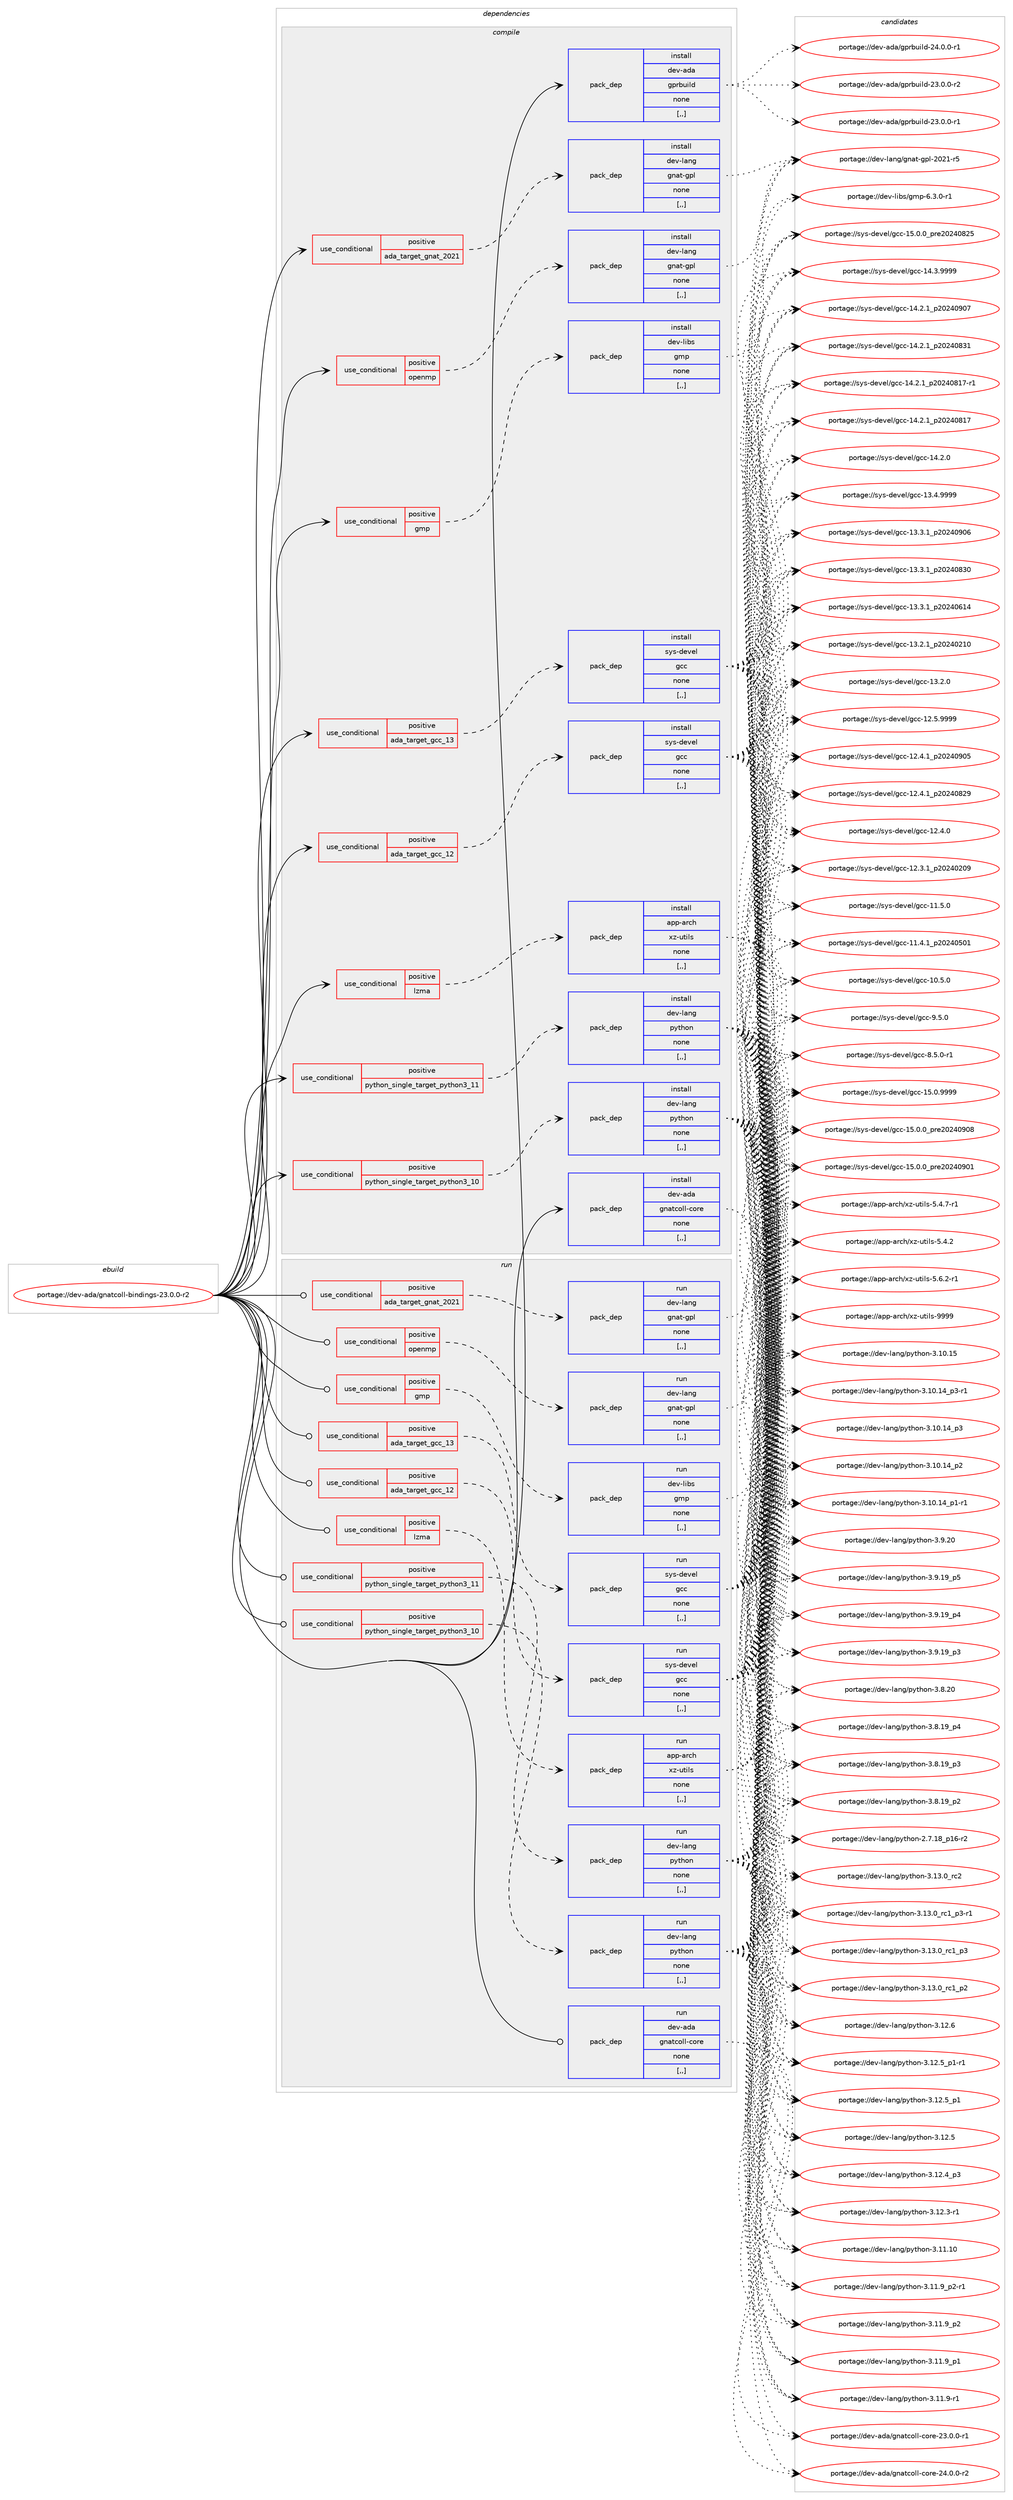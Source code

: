 digraph prolog {

# *************
# Graph options
# *************

newrank=true;
concentrate=true;
compound=true;
graph [rankdir=LR,fontname=Helvetica,fontsize=10,ranksep=1.5];#, ranksep=2.5, nodesep=0.2];
edge  [arrowhead=vee];
node  [fontname=Helvetica,fontsize=10];

# **********
# The ebuild
# **********

subgraph cluster_leftcol {
color=gray;
label=<<i>ebuild</i>>;
id [label="portage://dev-ada/gnatcoll-bindings-23.0.0-r2", color=red, width=4, href="../dev-ada/gnatcoll-bindings-23.0.0-r2.svg"];
}

# ****************
# The dependencies
# ****************

subgraph cluster_midcol {
color=gray;
label=<<i>dependencies</i>>;
subgraph cluster_compile {
fillcolor="#eeeeee";
style=filled;
label=<<i>compile</i>>;
subgraph cond146306 {
dependency557060 [label=<<TABLE BORDER="0" CELLBORDER="1" CELLSPACING="0" CELLPADDING="4"><TR><TD ROWSPAN="3" CELLPADDING="10">use_conditional</TD></TR><TR><TD>positive</TD></TR><TR><TD>ada_target_gcc_12</TD></TR></TABLE>>, shape=none, color=red];
subgraph pack406232 {
dependency557061 [label=<<TABLE BORDER="0" CELLBORDER="1" CELLSPACING="0" CELLPADDING="4" WIDTH="220"><TR><TD ROWSPAN="6" CELLPADDING="30">pack_dep</TD></TR><TR><TD WIDTH="110">install</TD></TR><TR><TD>sys-devel</TD></TR><TR><TD>gcc</TD></TR><TR><TD>none</TD></TR><TR><TD>[,,]</TD></TR></TABLE>>, shape=none, color=blue];
}
dependency557060:e -> dependency557061:w [weight=20,style="dashed",arrowhead="vee"];
}
id:e -> dependency557060:w [weight=20,style="solid",arrowhead="vee"];
subgraph cond146307 {
dependency557062 [label=<<TABLE BORDER="0" CELLBORDER="1" CELLSPACING="0" CELLPADDING="4"><TR><TD ROWSPAN="3" CELLPADDING="10">use_conditional</TD></TR><TR><TD>positive</TD></TR><TR><TD>ada_target_gcc_13</TD></TR></TABLE>>, shape=none, color=red];
subgraph pack406233 {
dependency557063 [label=<<TABLE BORDER="0" CELLBORDER="1" CELLSPACING="0" CELLPADDING="4" WIDTH="220"><TR><TD ROWSPAN="6" CELLPADDING="30">pack_dep</TD></TR><TR><TD WIDTH="110">install</TD></TR><TR><TD>sys-devel</TD></TR><TR><TD>gcc</TD></TR><TR><TD>none</TD></TR><TR><TD>[,,]</TD></TR></TABLE>>, shape=none, color=blue];
}
dependency557062:e -> dependency557063:w [weight=20,style="dashed",arrowhead="vee"];
}
id:e -> dependency557062:w [weight=20,style="solid",arrowhead="vee"];
subgraph cond146308 {
dependency557064 [label=<<TABLE BORDER="0" CELLBORDER="1" CELLSPACING="0" CELLPADDING="4"><TR><TD ROWSPAN="3" CELLPADDING="10">use_conditional</TD></TR><TR><TD>positive</TD></TR><TR><TD>ada_target_gnat_2021</TD></TR></TABLE>>, shape=none, color=red];
subgraph pack406234 {
dependency557065 [label=<<TABLE BORDER="0" CELLBORDER="1" CELLSPACING="0" CELLPADDING="4" WIDTH="220"><TR><TD ROWSPAN="6" CELLPADDING="30">pack_dep</TD></TR><TR><TD WIDTH="110">install</TD></TR><TR><TD>dev-lang</TD></TR><TR><TD>gnat-gpl</TD></TR><TR><TD>none</TD></TR><TR><TD>[,,]</TD></TR></TABLE>>, shape=none, color=blue];
}
dependency557064:e -> dependency557065:w [weight=20,style="dashed",arrowhead="vee"];
}
id:e -> dependency557064:w [weight=20,style="solid",arrowhead="vee"];
subgraph cond146309 {
dependency557066 [label=<<TABLE BORDER="0" CELLBORDER="1" CELLSPACING="0" CELLPADDING="4"><TR><TD ROWSPAN="3" CELLPADDING="10">use_conditional</TD></TR><TR><TD>positive</TD></TR><TR><TD>gmp</TD></TR></TABLE>>, shape=none, color=red];
subgraph pack406235 {
dependency557067 [label=<<TABLE BORDER="0" CELLBORDER="1" CELLSPACING="0" CELLPADDING="4" WIDTH="220"><TR><TD ROWSPAN="6" CELLPADDING="30">pack_dep</TD></TR><TR><TD WIDTH="110">install</TD></TR><TR><TD>dev-libs</TD></TR><TR><TD>gmp</TD></TR><TR><TD>none</TD></TR><TR><TD>[,,]</TD></TR></TABLE>>, shape=none, color=blue];
}
dependency557066:e -> dependency557067:w [weight=20,style="dashed",arrowhead="vee"];
}
id:e -> dependency557066:w [weight=20,style="solid",arrowhead="vee"];
subgraph cond146310 {
dependency557068 [label=<<TABLE BORDER="0" CELLBORDER="1" CELLSPACING="0" CELLPADDING="4"><TR><TD ROWSPAN="3" CELLPADDING="10">use_conditional</TD></TR><TR><TD>positive</TD></TR><TR><TD>lzma</TD></TR></TABLE>>, shape=none, color=red];
subgraph pack406236 {
dependency557069 [label=<<TABLE BORDER="0" CELLBORDER="1" CELLSPACING="0" CELLPADDING="4" WIDTH="220"><TR><TD ROWSPAN="6" CELLPADDING="30">pack_dep</TD></TR><TR><TD WIDTH="110">install</TD></TR><TR><TD>app-arch</TD></TR><TR><TD>xz-utils</TD></TR><TR><TD>none</TD></TR><TR><TD>[,,]</TD></TR></TABLE>>, shape=none, color=blue];
}
dependency557068:e -> dependency557069:w [weight=20,style="dashed",arrowhead="vee"];
}
id:e -> dependency557068:w [weight=20,style="solid",arrowhead="vee"];
subgraph cond146311 {
dependency557070 [label=<<TABLE BORDER="0" CELLBORDER="1" CELLSPACING="0" CELLPADDING="4"><TR><TD ROWSPAN="3" CELLPADDING="10">use_conditional</TD></TR><TR><TD>positive</TD></TR><TR><TD>openmp</TD></TR></TABLE>>, shape=none, color=red];
subgraph pack406237 {
dependency557071 [label=<<TABLE BORDER="0" CELLBORDER="1" CELLSPACING="0" CELLPADDING="4" WIDTH="220"><TR><TD ROWSPAN="6" CELLPADDING="30">pack_dep</TD></TR><TR><TD WIDTH="110">install</TD></TR><TR><TD>dev-lang</TD></TR><TR><TD>gnat-gpl</TD></TR><TR><TD>none</TD></TR><TR><TD>[,,]</TD></TR></TABLE>>, shape=none, color=blue];
}
dependency557070:e -> dependency557071:w [weight=20,style="dashed",arrowhead="vee"];
}
id:e -> dependency557070:w [weight=20,style="solid",arrowhead="vee"];
subgraph cond146312 {
dependency557072 [label=<<TABLE BORDER="0" CELLBORDER="1" CELLSPACING="0" CELLPADDING="4"><TR><TD ROWSPAN="3" CELLPADDING="10">use_conditional</TD></TR><TR><TD>positive</TD></TR><TR><TD>python_single_target_python3_10</TD></TR></TABLE>>, shape=none, color=red];
subgraph pack406238 {
dependency557073 [label=<<TABLE BORDER="0" CELLBORDER="1" CELLSPACING="0" CELLPADDING="4" WIDTH="220"><TR><TD ROWSPAN="6" CELLPADDING="30">pack_dep</TD></TR><TR><TD WIDTH="110">install</TD></TR><TR><TD>dev-lang</TD></TR><TR><TD>python</TD></TR><TR><TD>none</TD></TR><TR><TD>[,,]</TD></TR></TABLE>>, shape=none, color=blue];
}
dependency557072:e -> dependency557073:w [weight=20,style="dashed",arrowhead="vee"];
}
id:e -> dependency557072:w [weight=20,style="solid",arrowhead="vee"];
subgraph cond146313 {
dependency557074 [label=<<TABLE BORDER="0" CELLBORDER="1" CELLSPACING="0" CELLPADDING="4"><TR><TD ROWSPAN="3" CELLPADDING="10">use_conditional</TD></TR><TR><TD>positive</TD></TR><TR><TD>python_single_target_python3_11</TD></TR></TABLE>>, shape=none, color=red];
subgraph pack406239 {
dependency557075 [label=<<TABLE BORDER="0" CELLBORDER="1" CELLSPACING="0" CELLPADDING="4" WIDTH="220"><TR><TD ROWSPAN="6" CELLPADDING="30">pack_dep</TD></TR><TR><TD WIDTH="110">install</TD></TR><TR><TD>dev-lang</TD></TR><TR><TD>python</TD></TR><TR><TD>none</TD></TR><TR><TD>[,,]</TD></TR></TABLE>>, shape=none, color=blue];
}
dependency557074:e -> dependency557075:w [weight=20,style="dashed",arrowhead="vee"];
}
id:e -> dependency557074:w [weight=20,style="solid",arrowhead="vee"];
subgraph pack406240 {
dependency557076 [label=<<TABLE BORDER="0" CELLBORDER="1" CELLSPACING="0" CELLPADDING="4" WIDTH="220"><TR><TD ROWSPAN="6" CELLPADDING="30">pack_dep</TD></TR><TR><TD WIDTH="110">install</TD></TR><TR><TD>dev-ada</TD></TR><TR><TD>gnatcoll-core</TD></TR><TR><TD>none</TD></TR><TR><TD>[,,]</TD></TR></TABLE>>, shape=none, color=blue];
}
id:e -> dependency557076:w [weight=20,style="solid",arrowhead="vee"];
subgraph pack406241 {
dependency557077 [label=<<TABLE BORDER="0" CELLBORDER="1" CELLSPACING="0" CELLPADDING="4" WIDTH="220"><TR><TD ROWSPAN="6" CELLPADDING="30">pack_dep</TD></TR><TR><TD WIDTH="110">install</TD></TR><TR><TD>dev-ada</TD></TR><TR><TD>gprbuild</TD></TR><TR><TD>none</TD></TR><TR><TD>[,,]</TD></TR></TABLE>>, shape=none, color=blue];
}
id:e -> dependency557077:w [weight=20,style="solid",arrowhead="vee"];
}
subgraph cluster_compileandrun {
fillcolor="#eeeeee";
style=filled;
label=<<i>compile and run</i>>;
}
subgraph cluster_run {
fillcolor="#eeeeee";
style=filled;
label=<<i>run</i>>;
subgraph cond146314 {
dependency557078 [label=<<TABLE BORDER="0" CELLBORDER="1" CELLSPACING="0" CELLPADDING="4"><TR><TD ROWSPAN="3" CELLPADDING="10">use_conditional</TD></TR><TR><TD>positive</TD></TR><TR><TD>ada_target_gcc_12</TD></TR></TABLE>>, shape=none, color=red];
subgraph pack406242 {
dependency557079 [label=<<TABLE BORDER="0" CELLBORDER="1" CELLSPACING="0" CELLPADDING="4" WIDTH="220"><TR><TD ROWSPAN="6" CELLPADDING="30">pack_dep</TD></TR><TR><TD WIDTH="110">run</TD></TR><TR><TD>sys-devel</TD></TR><TR><TD>gcc</TD></TR><TR><TD>none</TD></TR><TR><TD>[,,]</TD></TR></TABLE>>, shape=none, color=blue];
}
dependency557078:e -> dependency557079:w [weight=20,style="dashed",arrowhead="vee"];
}
id:e -> dependency557078:w [weight=20,style="solid",arrowhead="odot"];
subgraph cond146315 {
dependency557080 [label=<<TABLE BORDER="0" CELLBORDER="1" CELLSPACING="0" CELLPADDING="4"><TR><TD ROWSPAN="3" CELLPADDING="10">use_conditional</TD></TR><TR><TD>positive</TD></TR><TR><TD>ada_target_gcc_13</TD></TR></TABLE>>, shape=none, color=red];
subgraph pack406243 {
dependency557081 [label=<<TABLE BORDER="0" CELLBORDER="1" CELLSPACING="0" CELLPADDING="4" WIDTH="220"><TR><TD ROWSPAN="6" CELLPADDING="30">pack_dep</TD></TR><TR><TD WIDTH="110">run</TD></TR><TR><TD>sys-devel</TD></TR><TR><TD>gcc</TD></TR><TR><TD>none</TD></TR><TR><TD>[,,]</TD></TR></TABLE>>, shape=none, color=blue];
}
dependency557080:e -> dependency557081:w [weight=20,style="dashed",arrowhead="vee"];
}
id:e -> dependency557080:w [weight=20,style="solid",arrowhead="odot"];
subgraph cond146316 {
dependency557082 [label=<<TABLE BORDER="0" CELLBORDER="1" CELLSPACING="0" CELLPADDING="4"><TR><TD ROWSPAN="3" CELLPADDING="10">use_conditional</TD></TR><TR><TD>positive</TD></TR><TR><TD>ada_target_gnat_2021</TD></TR></TABLE>>, shape=none, color=red];
subgraph pack406244 {
dependency557083 [label=<<TABLE BORDER="0" CELLBORDER="1" CELLSPACING="0" CELLPADDING="4" WIDTH="220"><TR><TD ROWSPAN="6" CELLPADDING="30">pack_dep</TD></TR><TR><TD WIDTH="110">run</TD></TR><TR><TD>dev-lang</TD></TR><TR><TD>gnat-gpl</TD></TR><TR><TD>none</TD></TR><TR><TD>[,,]</TD></TR></TABLE>>, shape=none, color=blue];
}
dependency557082:e -> dependency557083:w [weight=20,style="dashed",arrowhead="vee"];
}
id:e -> dependency557082:w [weight=20,style="solid",arrowhead="odot"];
subgraph cond146317 {
dependency557084 [label=<<TABLE BORDER="0" CELLBORDER="1" CELLSPACING="0" CELLPADDING="4"><TR><TD ROWSPAN="3" CELLPADDING="10">use_conditional</TD></TR><TR><TD>positive</TD></TR><TR><TD>gmp</TD></TR></TABLE>>, shape=none, color=red];
subgraph pack406245 {
dependency557085 [label=<<TABLE BORDER="0" CELLBORDER="1" CELLSPACING="0" CELLPADDING="4" WIDTH="220"><TR><TD ROWSPAN="6" CELLPADDING="30">pack_dep</TD></TR><TR><TD WIDTH="110">run</TD></TR><TR><TD>dev-libs</TD></TR><TR><TD>gmp</TD></TR><TR><TD>none</TD></TR><TR><TD>[,,]</TD></TR></TABLE>>, shape=none, color=blue];
}
dependency557084:e -> dependency557085:w [weight=20,style="dashed",arrowhead="vee"];
}
id:e -> dependency557084:w [weight=20,style="solid",arrowhead="odot"];
subgraph cond146318 {
dependency557086 [label=<<TABLE BORDER="0" CELLBORDER="1" CELLSPACING="0" CELLPADDING="4"><TR><TD ROWSPAN="3" CELLPADDING="10">use_conditional</TD></TR><TR><TD>positive</TD></TR><TR><TD>lzma</TD></TR></TABLE>>, shape=none, color=red];
subgraph pack406246 {
dependency557087 [label=<<TABLE BORDER="0" CELLBORDER="1" CELLSPACING="0" CELLPADDING="4" WIDTH="220"><TR><TD ROWSPAN="6" CELLPADDING="30">pack_dep</TD></TR><TR><TD WIDTH="110">run</TD></TR><TR><TD>app-arch</TD></TR><TR><TD>xz-utils</TD></TR><TR><TD>none</TD></TR><TR><TD>[,,]</TD></TR></TABLE>>, shape=none, color=blue];
}
dependency557086:e -> dependency557087:w [weight=20,style="dashed",arrowhead="vee"];
}
id:e -> dependency557086:w [weight=20,style="solid",arrowhead="odot"];
subgraph cond146319 {
dependency557088 [label=<<TABLE BORDER="0" CELLBORDER="1" CELLSPACING="0" CELLPADDING="4"><TR><TD ROWSPAN="3" CELLPADDING="10">use_conditional</TD></TR><TR><TD>positive</TD></TR><TR><TD>openmp</TD></TR></TABLE>>, shape=none, color=red];
subgraph pack406247 {
dependency557089 [label=<<TABLE BORDER="0" CELLBORDER="1" CELLSPACING="0" CELLPADDING="4" WIDTH="220"><TR><TD ROWSPAN="6" CELLPADDING="30">pack_dep</TD></TR><TR><TD WIDTH="110">run</TD></TR><TR><TD>dev-lang</TD></TR><TR><TD>gnat-gpl</TD></TR><TR><TD>none</TD></TR><TR><TD>[,,]</TD></TR></TABLE>>, shape=none, color=blue];
}
dependency557088:e -> dependency557089:w [weight=20,style="dashed",arrowhead="vee"];
}
id:e -> dependency557088:w [weight=20,style="solid",arrowhead="odot"];
subgraph cond146320 {
dependency557090 [label=<<TABLE BORDER="0" CELLBORDER="1" CELLSPACING="0" CELLPADDING="4"><TR><TD ROWSPAN="3" CELLPADDING="10">use_conditional</TD></TR><TR><TD>positive</TD></TR><TR><TD>python_single_target_python3_10</TD></TR></TABLE>>, shape=none, color=red];
subgraph pack406248 {
dependency557091 [label=<<TABLE BORDER="0" CELLBORDER="1" CELLSPACING="0" CELLPADDING="4" WIDTH="220"><TR><TD ROWSPAN="6" CELLPADDING="30">pack_dep</TD></TR><TR><TD WIDTH="110">run</TD></TR><TR><TD>dev-lang</TD></TR><TR><TD>python</TD></TR><TR><TD>none</TD></TR><TR><TD>[,,]</TD></TR></TABLE>>, shape=none, color=blue];
}
dependency557090:e -> dependency557091:w [weight=20,style="dashed",arrowhead="vee"];
}
id:e -> dependency557090:w [weight=20,style="solid",arrowhead="odot"];
subgraph cond146321 {
dependency557092 [label=<<TABLE BORDER="0" CELLBORDER="1" CELLSPACING="0" CELLPADDING="4"><TR><TD ROWSPAN="3" CELLPADDING="10">use_conditional</TD></TR><TR><TD>positive</TD></TR><TR><TD>python_single_target_python3_11</TD></TR></TABLE>>, shape=none, color=red];
subgraph pack406249 {
dependency557093 [label=<<TABLE BORDER="0" CELLBORDER="1" CELLSPACING="0" CELLPADDING="4" WIDTH="220"><TR><TD ROWSPAN="6" CELLPADDING="30">pack_dep</TD></TR><TR><TD WIDTH="110">run</TD></TR><TR><TD>dev-lang</TD></TR><TR><TD>python</TD></TR><TR><TD>none</TD></TR><TR><TD>[,,]</TD></TR></TABLE>>, shape=none, color=blue];
}
dependency557092:e -> dependency557093:w [weight=20,style="dashed",arrowhead="vee"];
}
id:e -> dependency557092:w [weight=20,style="solid",arrowhead="odot"];
subgraph pack406250 {
dependency557094 [label=<<TABLE BORDER="0" CELLBORDER="1" CELLSPACING="0" CELLPADDING="4" WIDTH="220"><TR><TD ROWSPAN="6" CELLPADDING="30">pack_dep</TD></TR><TR><TD WIDTH="110">run</TD></TR><TR><TD>dev-ada</TD></TR><TR><TD>gnatcoll-core</TD></TR><TR><TD>none</TD></TR><TR><TD>[,,]</TD></TR></TABLE>>, shape=none, color=blue];
}
id:e -> dependency557094:w [weight=20,style="solid",arrowhead="odot"];
}
}

# **************
# The candidates
# **************

subgraph cluster_choices {
rank=same;
color=gray;
label=<<i>candidates</i>>;

subgraph choice406232 {
color=black;
nodesep=1;
choice1151211154510010111810110847103999945495346484657575757 [label="portage://sys-devel/gcc-15.0.9999", color=red, width=4,href="../sys-devel/gcc-15.0.9999.svg"];
choice1151211154510010111810110847103999945495346484648951121141015048505248574856 [label="portage://sys-devel/gcc-15.0.0_pre20240908", color=red, width=4,href="../sys-devel/gcc-15.0.0_pre20240908.svg"];
choice1151211154510010111810110847103999945495346484648951121141015048505248574849 [label="portage://sys-devel/gcc-15.0.0_pre20240901", color=red, width=4,href="../sys-devel/gcc-15.0.0_pre20240901.svg"];
choice1151211154510010111810110847103999945495346484648951121141015048505248565053 [label="portage://sys-devel/gcc-15.0.0_pre20240825", color=red, width=4,href="../sys-devel/gcc-15.0.0_pre20240825.svg"];
choice1151211154510010111810110847103999945495246514657575757 [label="portage://sys-devel/gcc-14.3.9999", color=red, width=4,href="../sys-devel/gcc-14.3.9999.svg"];
choice1151211154510010111810110847103999945495246504649951125048505248574855 [label="portage://sys-devel/gcc-14.2.1_p20240907", color=red, width=4,href="../sys-devel/gcc-14.2.1_p20240907.svg"];
choice1151211154510010111810110847103999945495246504649951125048505248565149 [label="portage://sys-devel/gcc-14.2.1_p20240831", color=red, width=4,href="../sys-devel/gcc-14.2.1_p20240831.svg"];
choice11512111545100101118101108471039999454952465046499511250485052485649554511449 [label="portage://sys-devel/gcc-14.2.1_p20240817-r1", color=red, width=4,href="../sys-devel/gcc-14.2.1_p20240817-r1.svg"];
choice1151211154510010111810110847103999945495246504649951125048505248564955 [label="portage://sys-devel/gcc-14.2.1_p20240817", color=red, width=4,href="../sys-devel/gcc-14.2.1_p20240817.svg"];
choice1151211154510010111810110847103999945495246504648 [label="portage://sys-devel/gcc-14.2.0", color=red, width=4,href="../sys-devel/gcc-14.2.0.svg"];
choice1151211154510010111810110847103999945495146524657575757 [label="portage://sys-devel/gcc-13.4.9999", color=red, width=4,href="../sys-devel/gcc-13.4.9999.svg"];
choice1151211154510010111810110847103999945495146514649951125048505248574854 [label="portage://sys-devel/gcc-13.3.1_p20240906", color=red, width=4,href="../sys-devel/gcc-13.3.1_p20240906.svg"];
choice1151211154510010111810110847103999945495146514649951125048505248565148 [label="portage://sys-devel/gcc-13.3.1_p20240830", color=red, width=4,href="../sys-devel/gcc-13.3.1_p20240830.svg"];
choice1151211154510010111810110847103999945495146514649951125048505248544952 [label="portage://sys-devel/gcc-13.3.1_p20240614", color=red, width=4,href="../sys-devel/gcc-13.3.1_p20240614.svg"];
choice1151211154510010111810110847103999945495146504649951125048505248504948 [label="portage://sys-devel/gcc-13.2.1_p20240210", color=red, width=4,href="../sys-devel/gcc-13.2.1_p20240210.svg"];
choice1151211154510010111810110847103999945495146504648 [label="portage://sys-devel/gcc-13.2.0", color=red, width=4,href="../sys-devel/gcc-13.2.0.svg"];
choice1151211154510010111810110847103999945495046534657575757 [label="portage://sys-devel/gcc-12.5.9999", color=red, width=4,href="../sys-devel/gcc-12.5.9999.svg"];
choice1151211154510010111810110847103999945495046524649951125048505248574853 [label="portage://sys-devel/gcc-12.4.1_p20240905", color=red, width=4,href="../sys-devel/gcc-12.4.1_p20240905.svg"];
choice1151211154510010111810110847103999945495046524649951125048505248565057 [label="portage://sys-devel/gcc-12.4.1_p20240829", color=red, width=4,href="../sys-devel/gcc-12.4.1_p20240829.svg"];
choice1151211154510010111810110847103999945495046524648 [label="portage://sys-devel/gcc-12.4.0", color=red, width=4,href="../sys-devel/gcc-12.4.0.svg"];
choice1151211154510010111810110847103999945495046514649951125048505248504857 [label="portage://sys-devel/gcc-12.3.1_p20240209", color=red, width=4,href="../sys-devel/gcc-12.3.1_p20240209.svg"];
choice1151211154510010111810110847103999945494946534648 [label="portage://sys-devel/gcc-11.5.0", color=red, width=4,href="../sys-devel/gcc-11.5.0.svg"];
choice1151211154510010111810110847103999945494946524649951125048505248534849 [label="portage://sys-devel/gcc-11.4.1_p20240501", color=red, width=4,href="../sys-devel/gcc-11.4.1_p20240501.svg"];
choice1151211154510010111810110847103999945494846534648 [label="portage://sys-devel/gcc-10.5.0", color=red, width=4,href="../sys-devel/gcc-10.5.0.svg"];
choice11512111545100101118101108471039999455746534648 [label="portage://sys-devel/gcc-9.5.0", color=red, width=4,href="../sys-devel/gcc-9.5.0.svg"];
choice115121115451001011181011084710399994556465346484511449 [label="portage://sys-devel/gcc-8.5.0-r1", color=red, width=4,href="../sys-devel/gcc-8.5.0-r1.svg"];
dependency557061:e -> choice1151211154510010111810110847103999945495346484657575757:w [style=dotted,weight="100"];
dependency557061:e -> choice1151211154510010111810110847103999945495346484648951121141015048505248574856:w [style=dotted,weight="100"];
dependency557061:e -> choice1151211154510010111810110847103999945495346484648951121141015048505248574849:w [style=dotted,weight="100"];
dependency557061:e -> choice1151211154510010111810110847103999945495346484648951121141015048505248565053:w [style=dotted,weight="100"];
dependency557061:e -> choice1151211154510010111810110847103999945495246514657575757:w [style=dotted,weight="100"];
dependency557061:e -> choice1151211154510010111810110847103999945495246504649951125048505248574855:w [style=dotted,weight="100"];
dependency557061:e -> choice1151211154510010111810110847103999945495246504649951125048505248565149:w [style=dotted,weight="100"];
dependency557061:e -> choice11512111545100101118101108471039999454952465046499511250485052485649554511449:w [style=dotted,weight="100"];
dependency557061:e -> choice1151211154510010111810110847103999945495246504649951125048505248564955:w [style=dotted,weight="100"];
dependency557061:e -> choice1151211154510010111810110847103999945495246504648:w [style=dotted,weight="100"];
dependency557061:e -> choice1151211154510010111810110847103999945495146524657575757:w [style=dotted,weight="100"];
dependency557061:e -> choice1151211154510010111810110847103999945495146514649951125048505248574854:w [style=dotted,weight="100"];
dependency557061:e -> choice1151211154510010111810110847103999945495146514649951125048505248565148:w [style=dotted,weight="100"];
dependency557061:e -> choice1151211154510010111810110847103999945495146514649951125048505248544952:w [style=dotted,weight="100"];
dependency557061:e -> choice1151211154510010111810110847103999945495146504649951125048505248504948:w [style=dotted,weight="100"];
dependency557061:e -> choice1151211154510010111810110847103999945495146504648:w [style=dotted,weight="100"];
dependency557061:e -> choice1151211154510010111810110847103999945495046534657575757:w [style=dotted,weight="100"];
dependency557061:e -> choice1151211154510010111810110847103999945495046524649951125048505248574853:w [style=dotted,weight="100"];
dependency557061:e -> choice1151211154510010111810110847103999945495046524649951125048505248565057:w [style=dotted,weight="100"];
dependency557061:e -> choice1151211154510010111810110847103999945495046524648:w [style=dotted,weight="100"];
dependency557061:e -> choice1151211154510010111810110847103999945495046514649951125048505248504857:w [style=dotted,weight="100"];
dependency557061:e -> choice1151211154510010111810110847103999945494946534648:w [style=dotted,weight="100"];
dependency557061:e -> choice1151211154510010111810110847103999945494946524649951125048505248534849:w [style=dotted,weight="100"];
dependency557061:e -> choice1151211154510010111810110847103999945494846534648:w [style=dotted,weight="100"];
dependency557061:e -> choice11512111545100101118101108471039999455746534648:w [style=dotted,weight="100"];
dependency557061:e -> choice115121115451001011181011084710399994556465346484511449:w [style=dotted,weight="100"];
}
subgraph choice406233 {
color=black;
nodesep=1;
choice1151211154510010111810110847103999945495346484657575757 [label="portage://sys-devel/gcc-15.0.9999", color=red, width=4,href="../sys-devel/gcc-15.0.9999.svg"];
choice1151211154510010111810110847103999945495346484648951121141015048505248574856 [label="portage://sys-devel/gcc-15.0.0_pre20240908", color=red, width=4,href="../sys-devel/gcc-15.0.0_pre20240908.svg"];
choice1151211154510010111810110847103999945495346484648951121141015048505248574849 [label="portage://sys-devel/gcc-15.0.0_pre20240901", color=red, width=4,href="../sys-devel/gcc-15.0.0_pre20240901.svg"];
choice1151211154510010111810110847103999945495346484648951121141015048505248565053 [label="portage://sys-devel/gcc-15.0.0_pre20240825", color=red, width=4,href="../sys-devel/gcc-15.0.0_pre20240825.svg"];
choice1151211154510010111810110847103999945495246514657575757 [label="portage://sys-devel/gcc-14.3.9999", color=red, width=4,href="../sys-devel/gcc-14.3.9999.svg"];
choice1151211154510010111810110847103999945495246504649951125048505248574855 [label="portage://sys-devel/gcc-14.2.1_p20240907", color=red, width=4,href="../sys-devel/gcc-14.2.1_p20240907.svg"];
choice1151211154510010111810110847103999945495246504649951125048505248565149 [label="portage://sys-devel/gcc-14.2.1_p20240831", color=red, width=4,href="../sys-devel/gcc-14.2.1_p20240831.svg"];
choice11512111545100101118101108471039999454952465046499511250485052485649554511449 [label="portage://sys-devel/gcc-14.2.1_p20240817-r1", color=red, width=4,href="../sys-devel/gcc-14.2.1_p20240817-r1.svg"];
choice1151211154510010111810110847103999945495246504649951125048505248564955 [label="portage://sys-devel/gcc-14.2.1_p20240817", color=red, width=4,href="../sys-devel/gcc-14.2.1_p20240817.svg"];
choice1151211154510010111810110847103999945495246504648 [label="portage://sys-devel/gcc-14.2.0", color=red, width=4,href="../sys-devel/gcc-14.2.0.svg"];
choice1151211154510010111810110847103999945495146524657575757 [label="portage://sys-devel/gcc-13.4.9999", color=red, width=4,href="../sys-devel/gcc-13.4.9999.svg"];
choice1151211154510010111810110847103999945495146514649951125048505248574854 [label="portage://sys-devel/gcc-13.3.1_p20240906", color=red, width=4,href="../sys-devel/gcc-13.3.1_p20240906.svg"];
choice1151211154510010111810110847103999945495146514649951125048505248565148 [label="portage://sys-devel/gcc-13.3.1_p20240830", color=red, width=4,href="../sys-devel/gcc-13.3.1_p20240830.svg"];
choice1151211154510010111810110847103999945495146514649951125048505248544952 [label="portage://sys-devel/gcc-13.3.1_p20240614", color=red, width=4,href="../sys-devel/gcc-13.3.1_p20240614.svg"];
choice1151211154510010111810110847103999945495146504649951125048505248504948 [label="portage://sys-devel/gcc-13.2.1_p20240210", color=red, width=4,href="../sys-devel/gcc-13.2.1_p20240210.svg"];
choice1151211154510010111810110847103999945495146504648 [label="portage://sys-devel/gcc-13.2.0", color=red, width=4,href="../sys-devel/gcc-13.2.0.svg"];
choice1151211154510010111810110847103999945495046534657575757 [label="portage://sys-devel/gcc-12.5.9999", color=red, width=4,href="../sys-devel/gcc-12.5.9999.svg"];
choice1151211154510010111810110847103999945495046524649951125048505248574853 [label="portage://sys-devel/gcc-12.4.1_p20240905", color=red, width=4,href="../sys-devel/gcc-12.4.1_p20240905.svg"];
choice1151211154510010111810110847103999945495046524649951125048505248565057 [label="portage://sys-devel/gcc-12.4.1_p20240829", color=red, width=4,href="../sys-devel/gcc-12.4.1_p20240829.svg"];
choice1151211154510010111810110847103999945495046524648 [label="portage://sys-devel/gcc-12.4.0", color=red, width=4,href="../sys-devel/gcc-12.4.0.svg"];
choice1151211154510010111810110847103999945495046514649951125048505248504857 [label="portage://sys-devel/gcc-12.3.1_p20240209", color=red, width=4,href="../sys-devel/gcc-12.3.1_p20240209.svg"];
choice1151211154510010111810110847103999945494946534648 [label="portage://sys-devel/gcc-11.5.0", color=red, width=4,href="../sys-devel/gcc-11.5.0.svg"];
choice1151211154510010111810110847103999945494946524649951125048505248534849 [label="portage://sys-devel/gcc-11.4.1_p20240501", color=red, width=4,href="../sys-devel/gcc-11.4.1_p20240501.svg"];
choice1151211154510010111810110847103999945494846534648 [label="portage://sys-devel/gcc-10.5.0", color=red, width=4,href="../sys-devel/gcc-10.5.0.svg"];
choice11512111545100101118101108471039999455746534648 [label="portage://sys-devel/gcc-9.5.0", color=red, width=4,href="../sys-devel/gcc-9.5.0.svg"];
choice115121115451001011181011084710399994556465346484511449 [label="portage://sys-devel/gcc-8.5.0-r1", color=red, width=4,href="../sys-devel/gcc-8.5.0-r1.svg"];
dependency557063:e -> choice1151211154510010111810110847103999945495346484657575757:w [style=dotted,weight="100"];
dependency557063:e -> choice1151211154510010111810110847103999945495346484648951121141015048505248574856:w [style=dotted,weight="100"];
dependency557063:e -> choice1151211154510010111810110847103999945495346484648951121141015048505248574849:w [style=dotted,weight="100"];
dependency557063:e -> choice1151211154510010111810110847103999945495346484648951121141015048505248565053:w [style=dotted,weight="100"];
dependency557063:e -> choice1151211154510010111810110847103999945495246514657575757:w [style=dotted,weight="100"];
dependency557063:e -> choice1151211154510010111810110847103999945495246504649951125048505248574855:w [style=dotted,weight="100"];
dependency557063:e -> choice1151211154510010111810110847103999945495246504649951125048505248565149:w [style=dotted,weight="100"];
dependency557063:e -> choice11512111545100101118101108471039999454952465046499511250485052485649554511449:w [style=dotted,weight="100"];
dependency557063:e -> choice1151211154510010111810110847103999945495246504649951125048505248564955:w [style=dotted,weight="100"];
dependency557063:e -> choice1151211154510010111810110847103999945495246504648:w [style=dotted,weight="100"];
dependency557063:e -> choice1151211154510010111810110847103999945495146524657575757:w [style=dotted,weight="100"];
dependency557063:e -> choice1151211154510010111810110847103999945495146514649951125048505248574854:w [style=dotted,weight="100"];
dependency557063:e -> choice1151211154510010111810110847103999945495146514649951125048505248565148:w [style=dotted,weight="100"];
dependency557063:e -> choice1151211154510010111810110847103999945495146514649951125048505248544952:w [style=dotted,weight="100"];
dependency557063:e -> choice1151211154510010111810110847103999945495146504649951125048505248504948:w [style=dotted,weight="100"];
dependency557063:e -> choice1151211154510010111810110847103999945495146504648:w [style=dotted,weight="100"];
dependency557063:e -> choice1151211154510010111810110847103999945495046534657575757:w [style=dotted,weight="100"];
dependency557063:e -> choice1151211154510010111810110847103999945495046524649951125048505248574853:w [style=dotted,weight="100"];
dependency557063:e -> choice1151211154510010111810110847103999945495046524649951125048505248565057:w [style=dotted,weight="100"];
dependency557063:e -> choice1151211154510010111810110847103999945495046524648:w [style=dotted,weight="100"];
dependency557063:e -> choice1151211154510010111810110847103999945495046514649951125048505248504857:w [style=dotted,weight="100"];
dependency557063:e -> choice1151211154510010111810110847103999945494946534648:w [style=dotted,weight="100"];
dependency557063:e -> choice1151211154510010111810110847103999945494946524649951125048505248534849:w [style=dotted,weight="100"];
dependency557063:e -> choice1151211154510010111810110847103999945494846534648:w [style=dotted,weight="100"];
dependency557063:e -> choice11512111545100101118101108471039999455746534648:w [style=dotted,weight="100"];
dependency557063:e -> choice115121115451001011181011084710399994556465346484511449:w [style=dotted,weight="100"];
}
subgraph choice406234 {
color=black;
nodesep=1;
choice100101118451089711010347103110971164510311210845504850494511453 [label="portage://dev-lang/gnat-gpl-2021-r5", color=red, width=4,href="../dev-lang/gnat-gpl-2021-r5.svg"];
dependency557065:e -> choice100101118451089711010347103110971164510311210845504850494511453:w [style=dotted,weight="100"];
}
subgraph choice406235 {
color=black;
nodesep=1;
choice1001011184510810598115471031091124554465146484511449 [label="portage://dev-libs/gmp-6.3.0-r1", color=red, width=4,href="../dev-libs/gmp-6.3.0-r1.svg"];
dependency557067:e -> choice1001011184510810598115471031091124554465146484511449:w [style=dotted,weight="100"];
}
subgraph choice406236 {
color=black;
nodesep=1;
choice9711211245971149910447120122451171161051081154557575757 [label="portage://app-arch/xz-utils-9999", color=red, width=4,href="../app-arch/xz-utils-9999.svg"];
choice9711211245971149910447120122451171161051081154553465446504511449 [label="portage://app-arch/xz-utils-5.6.2-r1", color=red, width=4,href="../app-arch/xz-utils-5.6.2-r1.svg"];
choice9711211245971149910447120122451171161051081154553465246554511449 [label="portage://app-arch/xz-utils-5.4.7-r1", color=red, width=4,href="../app-arch/xz-utils-5.4.7-r1.svg"];
choice971121124597114991044712012245117116105108115455346524650 [label="portage://app-arch/xz-utils-5.4.2", color=red, width=4,href="../app-arch/xz-utils-5.4.2.svg"];
dependency557069:e -> choice9711211245971149910447120122451171161051081154557575757:w [style=dotted,weight="100"];
dependency557069:e -> choice9711211245971149910447120122451171161051081154553465446504511449:w [style=dotted,weight="100"];
dependency557069:e -> choice9711211245971149910447120122451171161051081154553465246554511449:w [style=dotted,weight="100"];
dependency557069:e -> choice971121124597114991044712012245117116105108115455346524650:w [style=dotted,weight="100"];
}
subgraph choice406237 {
color=black;
nodesep=1;
choice100101118451089711010347103110971164510311210845504850494511453 [label="portage://dev-lang/gnat-gpl-2021-r5", color=red, width=4,href="../dev-lang/gnat-gpl-2021-r5.svg"];
dependency557071:e -> choice100101118451089711010347103110971164510311210845504850494511453:w [style=dotted,weight="100"];
}
subgraph choice406238 {
color=black;
nodesep=1;
choice10010111845108971101034711212111610411111045514649514648951149950 [label="portage://dev-lang/python-3.13.0_rc2", color=red, width=4,href="../dev-lang/python-3.13.0_rc2.svg"];
choice1001011184510897110103471121211161041111104551464951464895114994995112514511449 [label="portage://dev-lang/python-3.13.0_rc1_p3-r1", color=red, width=4,href="../dev-lang/python-3.13.0_rc1_p3-r1.svg"];
choice100101118451089711010347112121116104111110455146495146489511499499511251 [label="portage://dev-lang/python-3.13.0_rc1_p3", color=red, width=4,href="../dev-lang/python-3.13.0_rc1_p3.svg"];
choice100101118451089711010347112121116104111110455146495146489511499499511250 [label="portage://dev-lang/python-3.13.0_rc1_p2", color=red, width=4,href="../dev-lang/python-3.13.0_rc1_p2.svg"];
choice10010111845108971101034711212111610411111045514649504654 [label="portage://dev-lang/python-3.12.6", color=red, width=4,href="../dev-lang/python-3.12.6.svg"];
choice1001011184510897110103471121211161041111104551464950465395112494511449 [label="portage://dev-lang/python-3.12.5_p1-r1", color=red, width=4,href="../dev-lang/python-3.12.5_p1-r1.svg"];
choice100101118451089711010347112121116104111110455146495046539511249 [label="portage://dev-lang/python-3.12.5_p1", color=red, width=4,href="../dev-lang/python-3.12.5_p1.svg"];
choice10010111845108971101034711212111610411111045514649504653 [label="portage://dev-lang/python-3.12.5", color=red, width=4,href="../dev-lang/python-3.12.5.svg"];
choice100101118451089711010347112121116104111110455146495046529511251 [label="portage://dev-lang/python-3.12.4_p3", color=red, width=4,href="../dev-lang/python-3.12.4_p3.svg"];
choice100101118451089711010347112121116104111110455146495046514511449 [label="portage://dev-lang/python-3.12.3-r1", color=red, width=4,href="../dev-lang/python-3.12.3-r1.svg"];
choice1001011184510897110103471121211161041111104551464949464948 [label="portage://dev-lang/python-3.11.10", color=red, width=4,href="../dev-lang/python-3.11.10.svg"];
choice1001011184510897110103471121211161041111104551464949465795112504511449 [label="portage://dev-lang/python-3.11.9_p2-r1", color=red, width=4,href="../dev-lang/python-3.11.9_p2-r1.svg"];
choice100101118451089711010347112121116104111110455146494946579511250 [label="portage://dev-lang/python-3.11.9_p2", color=red, width=4,href="../dev-lang/python-3.11.9_p2.svg"];
choice100101118451089711010347112121116104111110455146494946579511249 [label="portage://dev-lang/python-3.11.9_p1", color=red, width=4,href="../dev-lang/python-3.11.9_p1.svg"];
choice100101118451089711010347112121116104111110455146494946574511449 [label="portage://dev-lang/python-3.11.9-r1", color=red, width=4,href="../dev-lang/python-3.11.9-r1.svg"];
choice1001011184510897110103471121211161041111104551464948464953 [label="portage://dev-lang/python-3.10.15", color=red, width=4,href="../dev-lang/python-3.10.15.svg"];
choice100101118451089711010347112121116104111110455146494846495295112514511449 [label="portage://dev-lang/python-3.10.14_p3-r1", color=red, width=4,href="../dev-lang/python-3.10.14_p3-r1.svg"];
choice10010111845108971101034711212111610411111045514649484649529511251 [label="portage://dev-lang/python-3.10.14_p3", color=red, width=4,href="../dev-lang/python-3.10.14_p3.svg"];
choice10010111845108971101034711212111610411111045514649484649529511250 [label="portage://dev-lang/python-3.10.14_p2", color=red, width=4,href="../dev-lang/python-3.10.14_p2.svg"];
choice100101118451089711010347112121116104111110455146494846495295112494511449 [label="portage://dev-lang/python-3.10.14_p1-r1", color=red, width=4,href="../dev-lang/python-3.10.14_p1-r1.svg"];
choice10010111845108971101034711212111610411111045514657465048 [label="portage://dev-lang/python-3.9.20", color=red, width=4,href="../dev-lang/python-3.9.20.svg"];
choice100101118451089711010347112121116104111110455146574649579511253 [label="portage://dev-lang/python-3.9.19_p5", color=red, width=4,href="../dev-lang/python-3.9.19_p5.svg"];
choice100101118451089711010347112121116104111110455146574649579511252 [label="portage://dev-lang/python-3.9.19_p4", color=red, width=4,href="../dev-lang/python-3.9.19_p4.svg"];
choice100101118451089711010347112121116104111110455146574649579511251 [label="portage://dev-lang/python-3.9.19_p3", color=red, width=4,href="../dev-lang/python-3.9.19_p3.svg"];
choice10010111845108971101034711212111610411111045514656465048 [label="portage://dev-lang/python-3.8.20", color=red, width=4,href="../dev-lang/python-3.8.20.svg"];
choice100101118451089711010347112121116104111110455146564649579511252 [label="portage://dev-lang/python-3.8.19_p4", color=red, width=4,href="../dev-lang/python-3.8.19_p4.svg"];
choice100101118451089711010347112121116104111110455146564649579511251 [label="portage://dev-lang/python-3.8.19_p3", color=red, width=4,href="../dev-lang/python-3.8.19_p3.svg"];
choice100101118451089711010347112121116104111110455146564649579511250 [label="portage://dev-lang/python-3.8.19_p2", color=red, width=4,href="../dev-lang/python-3.8.19_p2.svg"];
choice100101118451089711010347112121116104111110455046554649569511249544511450 [label="portage://dev-lang/python-2.7.18_p16-r2", color=red, width=4,href="../dev-lang/python-2.7.18_p16-r2.svg"];
dependency557073:e -> choice10010111845108971101034711212111610411111045514649514648951149950:w [style=dotted,weight="100"];
dependency557073:e -> choice1001011184510897110103471121211161041111104551464951464895114994995112514511449:w [style=dotted,weight="100"];
dependency557073:e -> choice100101118451089711010347112121116104111110455146495146489511499499511251:w [style=dotted,weight="100"];
dependency557073:e -> choice100101118451089711010347112121116104111110455146495146489511499499511250:w [style=dotted,weight="100"];
dependency557073:e -> choice10010111845108971101034711212111610411111045514649504654:w [style=dotted,weight="100"];
dependency557073:e -> choice1001011184510897110103471121211161041111104551464950465395112494511449:w [style=dotted,weight="100"];
dependency557073:e -> choice100101118451089711010347112121116104111110455146495046539511249:w [style=dotted,weight="100"];
dependency557073:e -> choice10010111845108971101034711212111610411111045514649504653:w [style=dotted,weight="100"];
dependency557073:e -> choice100101118451089711010347112121116104111110455146495046529511251:w [style=dotted,weight="100"];
dependency557073:e -> choice100101118451089711010347112121116104111110455146495046514511449:w [style=dotted,weight="100"];
dependency557073:e -> choice1001011184510897110103471121211161041111104551464949464948:w [style=dotted,weight="100"];
dependency557073:e -> choice1001011184510897110103471121211161041111104551464949465795112504511449:w [style=dotted,weight="100"];
dependency557073:e -> choice100101118451089711010347112121116104111110455146494946579511250:w [style=dotted,weight="100"];
dependency557073:e -> choice100101118451089711010347112121116104111110455146494946579511249:w [style=dotted,weight="100"];
dependency557073:e -> choice100101118451089711010347112121116104111110455146494946574511449:w [style=dotted,weight="100"];
dependency557073:e -> choice1001011184510897110103471121211161041111104551464948464953:w [style=dotted,weight="100"];
dependency557073:e -> choice100101118451089711010347112121116104111110455146494846495295112514511449:w [style=dotted,weight="100"];
dependency557073:e -> choice10010111845108971101034711212111610411111045514649484649529511251:w [style=dotted,weight="100"];
dependency557073:e -> choice10010111845108971101034711212111610411111045514649484649529511250:w [style=dotted,weight="100"];
dependency557073:e -> choice100101118451089711010347112121116104111110455146494846495295112494511449:w [style=dotted,weight="100"];
dependency557073:e -> choice10010111845108971101034711212111610411111045514657465048:w [style=dotted,weight="100"];
dependency557073:e -> choice100101118451089711010347112121116104111110455146574649579511253:w [style=dotted,weight="100"];
dependency557073:e -> choice100101118451089711010347112121116104111110455146574649579511252:w [style=dotted,weight="100"];
dependency557073:e -> choice100101118451089711010347112121116104111110455146574649579511251:w [style=dotted,weight="100"];
dependency557073:e -> choice10010111845108971101034711212111610411111045514656465048:w [style=dotted,weight="100"];
dependency557073:e -> choice100101118451089711010347112121116104111110455146564649579511252:w [style=dotted,weight="100"];
dependency557073:e -> choice100101118451089711010347112121116104111110455146564649579511251:w [style=dotted,weight="100"];
dependency557073:e -> choice100101118451089711010347112121116104111110455146564649579511250:w [style=dotted,weight="100"];
dependency557073:e -> choice100101118451089711010347112121116104111110455046554649569511249544511450:w [style=dotted,weight="100"];
}
subgraph choice406239 {
color=black;
nodesep=1;
choice10010111845108971101034711212111610411111045514649514648951149950 [label="portage://dev-lang/python-3.13.0_rc2", color=red, width=4,href="../dev-lang/python-3.13.0_rc2.svg"];
choice1001011184510897110103471121211161041111104551464951464895114994995112514511449 [label="portage://dev-lang/python-3.13.0_rc1_p3-r1", color=red, width=4,href="../dev-lang/python-3.13.0_rc1_p3-r1.svg"];
choice100101118451089711010347112121116104111110455146495146489511499499511251 [label="portage://dev-lang/python-3.13.0_rc1_p3", color=red, width=4,href="../dev-lang/python-3.13.0_rc1_p3.svg"];
choice100101118451089711010347112121116104111110455146495146489511499499511250 [label="portage://dev-lang/python-3.13.0_rc1_p2", color=red, width=4,href="../dev-lang/python-3.13.0_rc1_p2.svg"];
choice10010111845108971101034711212111610411111045514649504654 [label="portage://dev-lang/python-3.12.6", color=red, width=4,href="../dev-lang/python-3.12.6.svg"];
choice1001011184510897110103471121211161041111104551464950465395112494511449 [label="portage://dev-lang/python-3.12.5_p1-r1", color=red, width=4,href="../dev-lang/python-3.12.5_p1-r1.svg"];
choice100101118451089711010347112121116104111110455146495046539511249 [label="portage://dev-lang/python-3.12.5_p1", color=red, width=4,href="../dev-lang/python-3.12.5_p1.svg"];
choice10010111845108971101034711212111610411111045514649504653 [label="portage://dev-lang/python-3.12.5", color=red, width=4,href="../dev-lang/python-3.12.5.svg"];
choice100101118451089711010347112121116104111110455146495046529511251 [label="portage://dev-lang/python-3.12.4_p3", color=red, width=4,href="../dev-lang/python-3.12.4_p3.svg"];
choice100101118451089711010347112121116104111110455146495046514511449 [label="portage://dev-lang/python-3.12.3-r1", color=red, width=4,href="../dev-lang/python-3.12.3-r1.svg"];
choice1001011184510897110103471121211161041111104551464949464948 [label="portage://dev-lang/python-3.11.10", color=red, width=4,href="../dev-lang/python-3.11.10.svg"];
choice1001011184510897110103471121211161041111104551464949465795112504511449 [label="portage://dev-lang/python-3.11.9_p2-r1", color=red, width=4,href="../dev-lang/python-3.11.9_p2-r1.svg"];
choice100101118451089711010347112121116104111110455146494946579511250 [label="portage://dev-lang/python-3.11.9_p2", color=red, width=4,href="../dev-lang/python-3.11.9_p2.svg"];
choice100101118451089711010347112121116104111110455146494946579511249 [label="portage://dev-lang/python-3.11.9_p1", color=red, width=4,href="../dev-lang/python-3.11.9_p1.svg"];
choice100101118451089711010347112121116104111110455146494946574511449 [label="portage://dev-lang/python-3.11.9-r1", color=red, width=4,href="../dev-lang/python-3.11.9-r1.svg"];
choice1001011184510897110103471121211161041111104551464948464953 [label="portage://dev-lang/python-3.10.15", color=red, width=4,href="../dev-lang/python-3.10.15.svg"];
choice100101118451089711010347112121116104111110455146494846495295112514511449 [label="portage://dev-lang/python-3.10.14_p3-r1", color=red, width=4,href="../dev-lang/python-3.10.14_p3-r1.svg"];
choice10010111845108971101034711212111610411111045514649484649529511251 [label="portage://dev-lang/python-3.10.14_p3", color=red, width=4,href="../dev-lang/python-3.10.14_p3.svg"];
choice10010111845108971101034711212111610411111045514649484649529511250 [label="portage://dev-lang/python-3.10.14_p2", color=red, width=4,href="../dev-lang/python-3.10.14_p2.svg"];
choice100101118451089711010347112121116104111110455146494846495295112494511449 [label="portage://dev-lang/python-3.10.14_p1-r1", color=red, width=4,href="../dev-lang/python-3.10.14_p1-r1.svg"];
choice10010111845108971101034711212111610411111045514657465048 [label="portage://dev-lang/python-3.9.20", color=red, width=4,href="../dev-lang/python-3.9.20.svg"];
choice100101118451089711010347112121116104111110455146574649579511253 [label="portage://dev-lang/python-3.9.19_p5", color=red, width=4,href="../dev-lang/python-3.9.19_p5.svg"];
choice100101118451089711010347112121116104111110455146574649579511252 [label="portage://dev-lang/python-3.9.19_p4", color=red, width=4,href="../dev-lang/python-3.9.19_p4.svg"];
choice100101118451089711010347112121116104111110455146574649579511251 [label="portage://dev-lang/python-3.9.19_p3", color=red, width=4,href="../dev-lang/python-3.9.19_p3.svg"];
choice10010111845108971101034711212111610411111045514656465048 [label="portage://dev-lang/python-3.8.20", color=red, width=4,href="../dev-lang/python-3.8.20.svg"];
choice100101118451089711010347112121116104111110455146564649579511252 [label="portage://dev-lang/python-3.8.19_p4", color=red, width=4,href="../dev-lang/python-3.8.19_p4.svg"];
choice100101118451089711010347112121116104111110455146564649579511251 [label="portage://dev-lang/python-3.8.19_p3", color=red, width=4,href="../dev-lang/python-3.8.19_p3.svg"];
choice100101118451089711010347112121116104111110455146564649579511250 [label="portage://dev-lang/python-3.8.19_p2", color=red, width=4,href="../dev-lang/python-3.8.19_p2.svg"];
choice100101118451089711010347112121116104111110455046554649569511249544511450 [label="portage://dev-lang/python-2.7.18_p16-r2", color=red, width=4,href="../dev-lang/python-2.7.18_p16-r2.svg"];
dependency557075:e -> choice10010111845108971101034711212111610411111045514649514648951149950:w [style=dotted,weight="100"];
dependency557075:e -> choice1001011184510897110103471121211161041111104551464951464895114994995112514511449:w [style=dotted,weight="100"];
dependency557075:e -> choice100101118451089711010347112121116104111110455146495146489511499499511251:w [style=dotted,weight="100"];
dependency557075:e -> choice100101118451089711010347112121116104111110455146495146489511499499511250:w [style=dotted,weight="100"];
dependency557075:e -> choice10010111845108971101034711212111610411111045514649504654:w [style=dotted,weight="100"];
dependency557075:e -> choice1001011184510897110103471121211161041111104551464950465395112494511449:w [style=dotted,weight="100"];
dependency557075:e -> choice100101118451089711010347112121116104111110455146495046539511249:w [style=dotted,weight="100"];
dependency557075:e -> choice10010111845108971101034711212111610411111045514649504653:w [style=dotted,weight="100"];
dependency557075:e -> choice100101118451089711010347112121116104111110455146495046529511251:w [style=dotted,weight="100"];
dependency557075:e -> choice100101118451089711010347112121116104111110455146495046514511449:w [style=dotted,weight="100"];
dependency557075:e -> choice1001011184510897110103471121211161041111104551464949464948:w [style=dotted,weight="100"];
dependency557075:e -> choice1001011184510897110103471121211161041111104551464949465795112504511449:w [style=dotted,weight="100"];
dependency557075:e -> choice100101118451089711010347112121116104111110455146494946579511250:w [style=dotted,weight="100"];
dependency557075:e -> choice100101118451089711010347112121116104111110455146494946579511249:w [style=dotted,weight="100"];
dependency557075:e -> choice100101118451089711010347112121116104111110455146494946574511449:w [style=dotted,weight="100"];
dependency557075:e -> choice1001011184510897110103471121211161041111104551464948464953:w [style=dotted,weight="100"];
dependency557075:e -> choice100101118451089711010347112121116104111110455146494846495295112514511449:w [style=dotted,weight="100"];
dependency557075:e -> choice10010111845108971101034711212111610411111045514649484649529511251:w [style=dotted,weight="100"];
dependency557075:e -> choice10010111845108971101034711212111610411111045514649484649529511250:w [style=dotted,weight="100"];
dependency557075:e -> choice100101118451089711010347112121116104111110455146494846495295112494511449:w [style=dotted,weight="100"];
dependency557075:e -> choice10010111845108971101034711212111610411111045514657465048:w [style=dotted,weight="100"];
dependency557075:e -> choice100101118451089711010347112121116104111110455146574649579511253:w [style=dotted,weight="100"];
dependency557075:e -> choice100101118451089711010347112121116104111110455146574649579511252:w [style=dotted,weight="100"];
dependency557075:e -> choice100101118451089711010347112121116104111110455146574649579511251:w [style=dotted,weight="100"];
dependency557075:e -> choice10010111845108971101034711212111610411111045514656465048:w [style=dotted,weight="100"];
dependency557075:e -> choice100101118451089711010347112121116104111110455146564649579511252:w [style=dotted,weight="100"];
dependency557075:e -> choice100101118451089711010347112121116104111110455146564649579511251:w [style=dotted,weight="100"];
dependency557075:e -> choice100101118451089711010347112121116104111110455146564649579511250:w [style=dotted,weight="100"];
dependency557075:e -> choice100101118451089711010347112121116104111110455046554649569511249544511450:w [style=dotted,weight="100"];
}
subgraph choice406240 {
color=black;
nodesep=1;
choice1001011184597100974710311097116991111081084599111114101455052464846484511450 [label="portage://dev-ada/gnatcoll-core-24.0.0-r2", color=red, width=4,href="../dev-ada/gnatcoll-core-24.0.0-r2.svg"];
choice1001011184597100974710311097116991111081084599111114101455051464846484511449 [label="portage://dev-ada/gnatcoll-core-23.0.0-r1", color=red, width=4,href="../dev-ada/gnatcoll-core-23.0.0-r1.svg"];
dependency557076:e -> choice1001011184597100974710311097116991111081084599111114101455052464846484511450:w [style=dotted,weight="100"];
dependency557076:e -> choice1001011184597100974710311097116991111081084599111114101455051464846484511449:w [style=dotted,weight="100"];
}
subgraph choice406241 {
color=black;
nodesep=1;
choice1001011184597100974710311211498117105108100455052464846484511449 [label="portage://dev-ada/gprbuild-24.0.0-r1", color=red, width=4,href="../dev-ada/gprbuild-24.0.0-r1.svg"];
choice1001011184597100974710311211498117105108100455051464846484511450 [label="portage://dev-ada/gprbuild-23.0.0-r2", color=red, width=4,href="../dev-ada/gprbuild-23.0.0-r2.svg"];
choice1001011184597100974710311211498117105108100455051464846484511449 [label="portage://dev-ada/gprbuild-23.0.0-r1", color=red, width=4,href="../dev-ada/gprbuild-23.0.0-r1.svg"];
dependency557077:e -> choice1001011184597100974710311211498117105108100455052464846484511449:w [style=dotted,weight="100"];
dependency557077:e -> choice1001011184597100974710311211498117105108100455051464846484511450:w [style=dotted,weight="100"];
dependency557077:e -> choice1001011184597100974710311211498117105108100455051464846484511449:w [style=dotted,weight="100"];
}
subgraph choice406242 {
color=black;
nodesep=1;
choice1151211154510010111810110847103999945495346484657575757 [label="portage://sys-devel/gcc-15.0.9999", color=red, width=4,href="../sys-devel/gcc-15.0.9999.svg"];
choice1151211154510010111810110847103999945495346484648951121141015048505248574856 [label="portage://sys-devel/gcc-15.0.0_pre20240908", color=red, width=4,href="../sys-devel/gcc-15.0.0_pre20240908.svg"];
choice1151211154510010111810110847103999945495346484648951121141015048505248574849 [label="portage://sys-devel/gcc-15.0.0_pre20240901", color=red, width=4,href="../sys-devel/gcc-15.0.0_pre20240901.svg"];
choice1151211154510010111810110847103999945495346484648951121141015048505248565053 [label="portage://sys-devel/gcc-15.0.0_pre20240825", color=red, width=4,href="../sys-devel/gcc-15.0.0_pre20240825.svg"];
choice1151211154510010111810110847103999945495246514657575757 [label="portage://sys-devel/gcc-14.3.9999", color=red, width=4,href="../sys-devel/gcc-14.3.9999.svg"];
choice1151211154510010111810110847103999945495246504649951125048505248574855 [label="portage://sys-devel/gcc-14.2.1_p20240907", color=red, width=4,href="../sys-devel/gcc-14.2.1_p20240907.svg"];
choice1151211154510010111810110847103999945495246504649951125048505248565149 [label="portage://sys-devel/gcc-14.2.1_p20240831", color=red, width=4,href="../sys-devel/gcc-14.2.1_p20240831.svg"];
choice11512111545100101118101108471039999454952465046499511250485052485649554511449 [label="portage://sys-devel/gcc-14.2.1_p20240817-r1", color=red, width=4,href="../sys-devel/gcc-14.2.1_p20240817-r1.svg"];
choice1151211154510010111810110847103999945495246504649951125048505248564955 [label="portage://sys-devel/gcc-14.2.1_p20240817", color=red, width=4,href="../sys-devel/gcc-14.2.1_p20240817.svg"];
choice1151211154510010111810110847103999945495246504648 [label="portage://sys-devel/gcc-14.2.0", color=red, width=4,href="../sys-devel/gcc-14.2.0.svg"];
choice1151211154510010111810110847103999945495146524657575757 [label="portage://sys-devel/gcc-13.4.9999", color=red, width=4,href="../sys-devel/gcc-13.4.9999.svg"];
choice1151211154510010111810110847103999945495146514649951125048505248574854 [label="portage://sys-devel/gcc-13.3.1_p20240906", color=red, width=4,href="../sys-devel/gcc-13.3.1_p20240906.svg"];
choice1151211154510010111810110847103999945495146514649951125048505248565148 [label="portage://sys-devel/gcc-13.3.1_p20240830", color=red, width=4,href="../sys-devel/gcc-13.3.1_p20240830.svg"];
choice1151211154510010111810110847103999945495146514649951125048505248544952 [label="portage://sys-devel/gcc-13.3.1_p20240614", color=red, width=4,href="../sys-devel/gcc-13.3.1_p20240614.svg"];
choice1151211154510010111810110847103999945495146504649951125048505248504948 [label="portage://sys-devel/gcc-13.2.1_p20240210", color=red, width=4,href="../sys-devel/gcc-13.2.1_p20240210.svg"];
choice1151211154510010111810110847103999945495146504648 [label="portage://sys-devel/gcc-13.2.0", color=red, width=4,href="../sys-devel/gcc-13.2.0.svg"];
choice1151211154510010111810110847103999945495046534657575757 [label="portage://sys-devel/gcc-12.5.9999", color=red, width=4,href="../sys-devel/gcc-12.5.9999.svg"];
choice1151211154510010111810110847103999945495046524649951125048505248574853 [label="portage://sys-devel/gcc-12.4.1_p20240905", color=red, width=4,href="../sys-devel/gcc-12.4.1_p20240905.svg"];
choice1151211154510010111810110847103999945495046524649951125048505248565057 [label="portage://sys-devel/gcc-12.4.1_p20240829", color=red, width=4,href="../sys-devel/gcc-12.4.1_p20240829.svg"];
choice1151211154510010111810110847103999945495046524648 [label="portage://sys-devel/gcc-12.4.0", color=red, width=4,href="../sys-devel/gcc-12.4.0.svg"];
choice1151211154510010111810110847103999945495046514649951125048505248504857 [label="portage://sys-devel/gcc-12.3.1_p20240209", color=red, width=4,href="../sys-devel/gcc-12.3.1_p20240209.svg"];
choice1151211154510010111810110847103999945494946534648 [label="portage://sys-devel/gcc-11.5.0", color=red, width=4,href="../sys-devel/gcc-11.5.0.svg"];
choice1151211154510010111810110847103999945494946524649951125048505248534849 [label="portage://sys-devel/gcc-11.4.1_p20240501", color=red, width=4,href="../sys-devel/gcc-11.4.1_p20240501.svg"];
choice1151211154510010111810110847103999945494846534648 [label="portage://sys-devel/gcc-10.5.0", color=red, width=4,href="../sys-devel/gcc-10.5.0.svg"];
choice11512111545100101118101108471039999455746534648 [label="portage://sys-devel/gcc-9.5.0", color=red, width=4,href="../sys-devel/gcc-9.5.0.svg"];
choice115121115451001011181011084710399994556465346484511449 [label="portage://sys-devel/gcc-8.5.0-r1", color=red, width=4,href="../sys-devel/gcc-8.5.0-r1.svg"];
dependency557079:e -> choice1151211154510010111810110847103999945495346484657575757:w [style=dotted,weight="100"];
dependency557079:e -> choice1151211154510010111810110847103999945495346484648951121141015048505248574856:w [style=dotted,weight="100"];
dependency557079:e -> choice1151211154510010111810110847103999945495346484648951121141015048505248574849:w [style=dotted,weight="100"];
dependency557079:e -> choice1151211154510010111810110847103999945495346484648951121141015048505248565053:w [style=dotted,weight="100"];
dependency557079:e -> choice1151211154510010111810110847103999945495246514657575757:w [style=dotted,weight="100"];
dependency557079:e -> choice1151211154510010111810110847103999945495246504649951125048505248574855:w [style=dotted,weight="100"];
dependency557079:e -> choice1151211154510010111810110847103999945495246504649951125048505248565149:w [style=dotted,weight="100"];
dependency557079:e -> choice11512111545100101118101108471039999454952465046499511250485052485649554511449:w [style=dotted,weight="100"];
dependency557079:e -> choice1151211154510010111810110847103999945495246504649951125048505248564955:w [style=dotted,weight="100"];
dependency557079:e -> choice1151211154510010111810110847103999945495246504648:w [style=dotted,weight="100"];
dependency557079:e -> choice1151211154510010111810110847103999945495146524657575757:w [style=dotted,weight="100"];
dependency557079:e -> choice1151211154510010111810110847103999945495146514649951125048505248574854:w [style=dotted,weight="100"];
dependency557079:e -> choice1151211154510010111810110847103999945495146514649951125048505248565148:w [style=dotted,weight="100"];
dependency557079:e -> choice1151211154510010111810110847103999945495146514649951125048505248544952:w [style=dotted,weight="100"];
dependency557079:e -> choice1151211154510010111810110847103999945495146504649951125048505248504948:w [style=dotted,weight="100"];
dependency557079:e -> choice1151211154510010111810110847103999945495146504648:w [style=dotted,weight="100"];
dependency557079:e -> choice1151211154510010111810110847103999945495046534657575757:w [style=dotted,weight="100"];
dependency557079:e -> choice1151211154510010111810110847103999945495046524649951125048505248574853:w [style=dotted,weight="100"];
dependency557079:e -> choice1151211154510010111810110847103999945495046524649951125048505248565057:w [style=dotted,weight="100"];
dependency557079:e -> choice1151211154510010111810110847103999945495046524648:w [style=dotted,weight="100"];
dependency557079:e -> choice1151211154510010111810110847103999945495046514649951125048505248504857:w [style=dotted,weight="100"];
dependency557079:e -> choice1151211154510010111810110847103999945494946534648:w [style=dotted,weight="100"];
dependency557079:e -> choice1151211154510010111810110847103999945494946524649951125048505248534849:w [style=dotted,weight="100"];
dependency557079:e -> choice1151211154510010111810110847103999945494846534648:w [style=dotted,weight="100"];
dependency557079:e -> choice11512111545100101118101108471039999455746534648:w [style=dotted,weight="100"];
dependency557079:e -> choice115121115451001011181011084710399994556465346484511449:w [style=dotted,weight="100"];
}
subgraph choice406243 {
color=black;
nodesep=1;
choice1151211154510010111810110847103999945495346484657575757 [label="portage://sys-devel/gcc-15.0.9999", color=red, width=4,href="../sys-devel/gcc-15.0.9999.svg"];
choice1151211154510010111810110847103999945495346484648951121141015048505248574856 [label="portage://sys-devel/gcc-15.0.0_pre20240908", color=red, width=4,href="../sys-devel/gcc-15.0.0_pre20240908.svg"];
choice1151211154510010111810110847103999945495346484648951121141015048505248574849 [label="portage://sys-devel/gcc-15.0.0_pre20240901", color=red, width=4,href="../sys-devel/gcc-15.0.0_pre20240901.svg"];
choice1151211154510010111810110847103999945495346484648951121141015048505248565053 [label="portage://sys-devel/gcc-15.0.0_pre20240825", color=red, width=4,href="../sys-devel/gcc-15.0.0_pre20240825.svg"];
choice1151211154510010111810110847103999945495246514657575757 [label="portage://sys-devel/gcc-14.3.9999", color=red, width=4,href="../sys-devel/gcc-14.3.9999.svg"];
choice1151211154510010111810110847103999945495246504649951125048505248574855 [label="portage://sys-devel/gcc-14.2.1_p20240907", color=red, width=4,href="../sys-devel/gcc-14.2.1_p20240907.svg"];
choice1151211154510010111810110847103999945495246504649951125048505248565149 [label="portage://sys-devel/gcc-14.2.1_p20240831", color=red, width=4,href="../sys-devel/gcc-14.2.1_p20240831.svg"];
choice11512111545100101118101108471039999454952465046499511250485052485649554511449 [label="portage://sys-devel/gcc-14.2.1_p20240817-r1", color=red, width=4,href="../sys-devel/gcc-14.2.1_p20240817-r1.svg"];
choice1151211154510010111810110847103999945495246504649951125048505248564955 [label="portage://sys-devel/gcc-14.2.1_p20240817", color=red, width=4,href="../sys-devel/gcc-14.2.1_p20240817.svg"];
choice1151211154510010111810110847103999945495246504648 [label="portage://sys-devel/gcc-14.2.0", color=red, width=4,href="../sys-devel/gcc-14.2.0.svg"];
choice1151211154510010111810110847103999945495146524657575757 [label="portage://sys-devel/gcc-13.4.9999", color=red, width=4,href="../sys-devel/gcc-13.4.9999.svg"];
choice1151211154510010111810110847103999945495146514649951125048505248574854 [label="portage://sys-devel/gcc-13.3.1_p20240906", color=red, width=4,href="../sys-devel/gcc-13.3.1_p20240906.svg"];
choice1151211154510010111810110847103999945495146514649951125048505248565148 [label="portage://sys-devel/gcc-13.3.1_p20240830", color=red, width=4,href="../sys-devel/gcc-13.3.1_p20240830.svg"];
choice1151211154510010111810110847103999945495146514649951125048505248544952 [label="portage://sys-devel/gcc-13.3.1_p20240614", color=red, width=4,href="../sys-devel/gcc-13.3.1_p20240614.svg"];
choice1151211154510010111810110847103999945495146504649951125048505248504948 [label="portage://sys-devel/gcc-13.2.1_p20240210", color=red, width=4,href="../sys-devel/gcc-13.2.1_p20240210.svg"];
choice1151211154510010111810110847103999945495146504648 [label="portage://sys-devel/gcc-13.2.0", color=red, width=4,href="../sys-devel/gcc-13.2.0.svg"];
choice1151211154510010111810110847103999945495046534657575757 [label="portage://sys-devel/gcc-12.5.9999", color=red, width=4,href="../sys-devel/gcc-12.5.9999.svg"];
choice1151211154510010111810110847103999945495046524649951125048505248574853 [label="portage://sys-devel/gcc-12.4.1_p20240905", color=red, width=4,href="../sys-devel/gcc-12.4.1_p20240905.svg"];
choice1151211154510010111810110847103999945495046524649951125048505248565057 [label="portage://sys-devel/gcc-12.4.1_p20240829", color=red, width=4,href="../sys-devel/gcc-12.4.1_p20240829.svg"];
choice1151211154510010111810110847103999945495046524648 [label="portage://sys-devel/gcc-12.4.0", color=red, width=4,href="../sys-devel/gcc-12.4.0.svg"];
choice1151211154510010111810110847103999945495046514649951125048505248504857 [label="portage://sys-devel/gcc-12.3.1_p20240209", color=red, width=4,href="../sys-devel/gcc-12.3.1_p20240209.svg"];
choice1151211154510010111810110847103999945494946534648 [label="portage://sys-devel/gcc-11.5.0", color=red, width=4,href="../sys-devel/gcc-11.5.0.svg"];
choice1151211154510010111810110847103999945494946524649951125048505248534849 [label="portage://sys-devel/gcc-11.4.1_p20240501", color=red, width=4,href="../sys-devel/gcc-11.4.1_p20240501.svg"];
choice1151211154510010111810110847103999945494846534648 [label="portage://sys-devel/gcc-10.5.0", color=red, width=4,href="../sys-devel/gcc-10.5.0.svg"];
choice11512111545100101118101108471039999455746534648 [label="portage://sys-devel/gcc-9.5.0", color=red, width=4,href="../sys-devel/gcc-9.5.0.svg"];
choice115121115451001011181011084710399994556465346484511449 [label="portage://sys-devel/gcc-8.5.0-r1", color=red, width=4,href="../sys-devel/gcc-8.5.0-r1.svg"];
dependency557081:e -> choice1151211154510010111810110847103999945495346484657575757:w [style=dotted,weight="100"];
dependency557081:e -> choice1151211154510010111810110847103999945495346484648951121141015048505248574856:w [style=dotted,weight="100"];
dependency557081:e -> choice1151211154510010111810110847103999945495346484648951121141015048505248574849:w [style=dotted,weight="100"];
dependency557081:e -> choice1151211154510010111810110847103999945495346484648951121141015048505248565053:w [style=dotted,weight="100"];
dependency557081:e -> choice1151211154510010111810110847103999945495246514657575757:w [style=dotted,weight="100"];
dependency557081:e -> choice1151211154510010111810110847103999945495246504649951125048505248574855:w [style=dotted,weight="100"];
dependency557081:e -> choice1151211154510010111810110847103999945495246504649951125048505248565149:w [style=dotted,weight="100"];
dependency557081:e -> choice11512111545100101118101108471039999454952465046499511250485052485649554511449:w [style=dotted,weight="100"];
dependency557081:e -> choice1151211154510010111810110847103999945495246504649951125048505248564955:w [style=dotted,weight="100"];
dependency557081:e -> choice1151211154510010111810110847103999945495246504648:w [style=dotted,weight="100"];
dependency557081:e -> choice1151211154510010111810110847103999945495146524657575757:w [style=dotted,weight="100"];
dependency557081:e -> choice1151211154510010111810110847103999945495146514649951125048505248574854:w [style=dotted,weight="100"];
dependency557081:e -> choice1151211154510010111810110847103999945495146514649951125048505248565148:w [style=dotted,weight="100"];
dependency557081:e -> choice1151211154510010111810110847103999945495146514649951125048505248544952:w [style=dotted,weight="100"];
dependency557081:e -> choice1151211154510010111810110847103999945495146504649951125048505248504948:w [style=dotted,weight="100"];
dependency557081:e -> choice1151211154510010111810110847103999945495146504648:w [style=dotted,weight="100"];
dependency557081:e -> choice1151211154510010111810110847103999945495046534657575757:w [style=dotted,weight="100"];
dependency557081:e -> choice1151211154510010111810110847103999945495046524649951125048505248574853:w [style=dotted,weight="100"];
dependency557081:e -> choice1151211154510010111810110847103999945495046524649951125048505248565057:w [style=dotted,weight="100"];
dependency557081:e -> choice1151211154510010111810110847103999945495046524648:w [style=dotted,weight="100"];
dependency557081:e -> choice1151211154510010111810110847103999945495046514649951125048505248504857:w [style=dotted,weight="100"];
dependency557081:e -> choice1151211154510010111810110847103999945494946534648:w [style=dotted,weight="100"];
dependency557081:e -> choice1151211154510010111810110847103999945494946524649951125048505248534849:w [style=dotted,weight="100"];
dependency557081:e -> choice1151211154510010111810110847103999945494846534648:w [style=dotted,weight="100"];
dependency557081:e -> choice11512111545100101118101108471039999455746534648:w [style=dotted,weight="100"];
dependency557081:e -> choice115121115451001011181011084710399994556465346484511449:w [style=dotted,weight="100"];
}
subgraph choice406244 {
color=black;
nodesep=1;
choice100101118451089711010347103110971164510311210845504850494511453 [label="portage://dev-lang/gnat-gpl-2021-r5", color=red, width=4,href="../dev-lang/gnat-gpl-2021-r5.svg"];
dependency557083:e -> choice100101118451089711010347103110971164510311210845504850494511453:w [style=dotted,weight="100"];
}
subgraph choice406245 {
color=black;
nodesep=1;
choice1001011184510810598115471031091124554465146484511449 [label="portage://dev-libs/gmp-6.3.0-r1", color=red, width=4,href="../dev-libs/gmp-6.3.0-r1.svg"];
dependency557085:e -> choice1001011184510810598115471031091124554465146484511449:w [style=dotted,weight="100"];
}
subgraph choice406246 {
color=black;
nodesep=1;
choice9711211245971149910447120122451171161051081154557575757 [label="portage://app-arch/xz-utils-9999", color=red, width=4,href="../app-arch/xz-utils-9999.svg"];
choice9711211245971149910447120122451171161051081154553465446504511449 [label="portage://app-arch/xz-utils-5.6.2-r1", color=red, width=4,href="../app-arch/xz-utils-5.6.2-r1.svg"];
choice9711211245971149910447120122451171161051081154553465246554511449 [label="portage://app-arch/xz-utils-5.4.7-r1", color=red, width=4,href="../app-arch/xz-utils-5.4.7-r1.svg"];
choice971121124597114991044712012245117116105108115455346524650 [label="portage://app-arch/xz-utils-5.4.2", color=red, width=4,href="../app-arch/xz-utils-5.4.2.svg"];
dependency557087:e -> choice9711211245971149910447120122451171161051081154557575757:w [style=dotted,weight="100"];
dependency557087:e -> choice9711211245971149910447120122451171161051081154553465446504511449:w [style=dotted,weight="100"];
dependency557087:e -> choice9711211245971149910447120122451171161051081154553465246554511449:w [style=dotted,weight="100"];
dependency557087:e -> choice971121124597114991044712012245117116105108115455346524650:w [style=dotted,weight="100"];
}
subgraph choice406247 {
color=black;
nodesep=1;
choice100101118451089711010347103110971164510311210845504850494511453 [label="portage://dev-lang/gnat-gpl-2021-r5", color=red, width=4,href="../dev-lang/gnat-gpl-2021-r5.svg"];
dependency557089:e -> choice100101118451089711010347103110971164510311210845504850494511453:w [style=dotted,weight="100"];
}
subgraph choice406248 {
color=black;
nodesep=1;
choice10010111845108971101034711212111610411111045514649514648951149950 [label="portage://dev-lang/python-3.13.0_rc2", color=red, width=4,href="../dev-lang/python-3.13.0_rc2.svg"];
choice1001011184510897110103471121211161041111104551464951464895114994995112514511449 [label="portage://dev-lang/python-3.13.0_rc1_p3-r1", color=red, width=4,href="../dev-lang/python-3.13.0_rc1_p3-r1.svg"];
choice100101118451089711010347112121116104111110455146495146489511499499511251 [label="portage://dev-lang/python-3.13.0_rc1_p3", color=red, width=4,href="../dev-lang/python-3.13.0_rc1_p3.svg"];
choice100101118451089711010347112121116104111110455146495146489511499499511250 [label="portage://dev-lang/python-3.13.0_rc1_p2", color=red, width=4,href="../dev-lang/python-3.13.0_rc1_p2.svg"];
choice10010111845108971101034711212111610411111045514649504654 [label="portage://dev-lang/python-3.12.6", color=red, width=4,href="../dev-lang/python-3.12.6.svg"];
choice1001011184510897110103471121211161041111104551464950465395112494511449 [label="portage://dev-lang/python-3.12.5_p1-r1", color=red, width=4,href="../dev-lang/python-3.12.5_p1-r1.svg"];
choice100101118451089711010347112121116104111110455146495046539511249 [label="portage://dev-lang/python-3.12.5_p1", color=red, width=4,href="../dev-lang/python-3.12.5_p1.svg"];
choice10010111845108971101034711212111610411111045514649504653 [label="portage://dev-lang/python-3.12.5", color=red, width=4,href="../dev-lang/python-3.12.5.svg"];
choice100101118451089711010347112121116104111110455146495046529511251 [label="portage://dev-lang/python-3.12.4_p3", color=red, width=4,href="../dev-lang/python-3.12.4_p3.svg"];
choice100101118451089711010347112121116104111110455146495046514511449 [label="portage://dev-lang/python-3.12.3-r1", color=red, width=4,href="../dev-lang/python-3.12.3-r1.svg"];
choice1001011184510897110103471121211161041111104551464949464948 [label="portage://dev-lang/python-3.11.10", color=red, width=4,href="../dev-lang/python-3.11.10.svg"];
choice1001011184510897110103471121211161041111104551464949465795112504511449 [label="portage://dev-lang/python-3.11.9_p2-r1", color=red, width=4,href="../dev-lang/python-3.11.9_p2-r1.svg"];
choice100101118451089711010347112121116104111110455146494946579511250 [label="portage://dev-lang/python-3.11.9_p2", color=red, width=4,href="../dev-lang/python-3.11.9_p2.svg"];
choice100101118451089711010347112121116104111110455146494946579511249 [label="portage://dev-lang/python-3.11.9_p1", color=red, width=4,href="../dev-lang/python-3.11.9_p1.svg"];
choice100101118451089711010347112121116104111110455146494946574511449 [label="portage://dev-lang/python-3.11.9-r1", color=red, width=4,href="../dev-lang/python-3.11.9-r1.svg"];
choice1001011184510897110103471121211161041111104551464948464953 [label="portage://dev-lang/python-3.10.15", color=red, width=4,href="../dev-lang/python-3.10.15.svg"];
choice100101118451089711010347112121116104111110455146494846495295112514511449 [label="portage://dev-lang/python-3.10.14_p3-r1", color=red, width=4,href="../dev-lang/python-3.10.14_p3-r1.svg"];
choice10010111845108971101034711212111610411111045514649484649529511251 [label="portage://dev-lang/python-3.10.14_p3", color=red, width=4,href="../dev-lang/python-3.10.14_p3.svg"];
choice10010111845108971101034711212111610411111045514649484649529511250 [label="portage://dev-lang/python-3.10.14_p2", color=red, width=4,href="../dev-lang/python-3.10.14_p2.svg"];
choice100101118451089711010347112121116104111110455146494846495295112494511449 [label="portage://dev-lang/python-3.10.14_p1-r1", color=red, width=4,href="../dev-lang/python-3.10.14_p1-r1.svg"];
choice10010111845108971101034711212111610411111045514657465048 [label="portage://dev-lang/python-3.9.20", color=red, width=4,href="../dev-lang/python-3.9.20.svg"];
choice100101118451089711010347112121116104111110455146574649579511253 [label="portage://dev-lang/python-3.9.19_p5", color=red, width=4,href="../dev-lang/python-3.9.19_p5.svg"];
choice100101118451089711010347112121116104111110455146574649579511252 [label="portage://dev-lang/python-3.9.19_p4", color=red, width=4,href="../dev-lang/python-3.9.19_p4.svg"];
choice100101118451089711010347112121116104111110455146574649579511251 [label="portage://dev-lang/python-3.9.19_p3", color=red, width=4,href="../dev-lang/python-3.9.19_p3.svg"];
choice10010111845108971101034711212111610411111045514656465048 [label="portage://dev-lang/python-3.8.20", color=red, width=4,href="../dev-lang/python-3.8.20.svg"];
choice100101118451089711010347112121116104111110455146564649579511252 [label="portage://dev-lang/python-3.8.19_p4", color=red, width=4,href="../dev-lang/python-3.8.19_p4.svg"];
choice100101118451089711010347112121116104111110455146564649579511251 [label="portage://dev-lang/python-3.8.19_p3", color=red, width=4,href="../dev-lang/python-3.8.19_p3.svg"];
choice100101118451089711010347112121116104111110455146564649579511250 [label="portage://dev-lang/python-3.8.19_p2", color=red, width=4,href="../dev-lang/python-3.8.19_p2.svg"];
choice100101118451089711010347112121116104111110455046554649569511249544511450 [label="portage://dev-lang/python-2.7.18_p16-r2", color=red, width=4,href="../dev-lang/python-2.7.18_p16-r2.svg"];
dependency557091:e -> choice10010111845108971101034711212111610411111045514649514648951149950:w [style=dotted,weight="100"];
dependency557091:e -> choice1001011184510897110103471121211161041111104551464951464895114994995112514511449:w [style=dotted,weight="100"];
dependency557091:e -> choice100101118451089711010347112121116104111110455146495146489511499499511251:w [style=dotted,weight="100"];
dependency557091:e -> choice100101118451089711010347112121116104111110455146495146489511499499511250:w [style=dotted,weight="100"];
dependency557091:e -> choice10010111845108971101034711212111610411111045514649504654:w [style=dotted,weight="100"];
dependency557091:e -> choice1001011184510897110103471121211161041111104551464950465395112494511449:w [style=dotted,weight="100"];
dependency557091:e -> choice100101118451089711010347112121116104111110455146495046539511249:w [style=dotted,weight="100"];
dependency557091:e -> choice10010111845108971101034711212111610411111045514649504653:w [style=dotted,weight="100"];
dependency557091:e -> choice100101118451089711010347112121116104111110455146495046529511251:w [style=dotted,weight="100"];
dependency557091:e -> choice100101118451089711010347112121116104111110455146495046514511449:w [style=dotted,weight="100"];
dependency557091:e -> choice1001011184510897110103471121211161041111104551464949464948:w [style=dotted,weight="100"];
dependency557091:e -> choice1001011184510897110103471121211161041111104551464949465795112504511449:w [style=dotted,weight="100"];
dependency557091:e -> choice100101118451089711010347112121116104111110455146494946579511250:w [style=dotted,weight="100"];
dependency557091:e -> choice100101118451089711010347112121116104111110455146494946579511249:w [style=dotted,weight="100"];
dependency557091:e -> choice100101118451089711010347112121116104111110455146494946574511449:w [style=dotted,weight="100"];
dependency557091:e -> choice1001011184510897110103471121211161041111104551464948464953:w [style=dotted,weight="100"];
dependency557091:e -> choice100101118451089711010347112121116104111110455146494846495295112514511449:w [style=dotted,weight="100"];
dependency557091:e -> choice10010111845108971101034711212111610411111045514649484649529511251:w [style=dotted,weight="100"];
dependency557091:e -> choice10010111845108971101034711212111610411111045514649484649529511250:w [style=dotted,weight="100"];
dependency557091:e -> choice100101118451089711010347112121116104111110455146494846495295112494511449:w [style=dotted,weight="100"];
dependency557091:e -> choice10010111845108971101034711212111610411111045514657465048:w [style=dotted,weight="100"];
dependency557091:e -> choice100101118451089711010347112121116104111110455146574649579511253:w [style=dotted,weight="100"];
dependency557091:e -> choice100101118451089711010347112121116104111110455146574649579511252:w [style=dotted,weight="100"];
dependency557091:e -> choice100101118451089711010347112121116104111110455146574649579511251:w [style=dotted,weight="100"];
dependency557091:e -> choice10010111845108971101034711212111610411111045514656465048:w [style=dotted,weight="100"];
dependency557091:e -> choice100101118451089711010347112121116104111110455146564649579511252:w [style=dotted,weight="100"];
dependency557091:e -> choice100101118451089711010347112121116104111110455146564649579511251:w [style=dotted,weight="100"];
dependency557091:e -> choice100101118451089711010347112121116104111110455146564649579511250:w [style=dotted,weight="100"];
dependency557091:e -> choice100101118451089711010347112121116104111110455046554649569511249544511450:w [style=dotted,weight="100"];
}
subgraph choice406249 {
color=black;
nodesep=1;
choice10010111845108971101034711212111610411111045514649514648951149950 [label="portage://dev-lang/python-3.13.0_rc2", color=red, width=4,href="../dev-lang/python-3.13.0_rc2.svg"];
choice1001011184510897110103471121211161041111104551464951464895114994995112514511449 [label="portage://dev-lang/python-3.13.0_rc1_p3-r1", color=red, width=4,href="../dev-lang/python-3.13.0_rc1_p3-r1.svg"];
choice100101118451089711010347112121116104111110455146495146489511499499511251 [label="portage://dev-lang/python-3.13.0_rc1_p3", color=red, width=4,href="../dev-lang/python-3.13.0_rc1_p3.svg"];
choice100101118451089711010347112121116104111110455146495146489511499499511250 [label="portage://dev-lang/python-3.13.0_rc1_p2", color=red, width=4,href="../dev-lang/python-3.13.0_rc1_p2.svg"];
choice10010111845108971101034711212111610411111045514649504654 [label="portage://dev-lang/python-3.12.6", color=red, width=4,href="../dev-lang/python-3.12.6.svg"];
choice1001011184510897110103471121211161041111104551464950465395112494511449 [label="portage://dev-lang/python-3.12.5_p1-r1", color=red, width=4,href="../dev-lang/python-3.12.5_p1-r1.svg"];
choice100101118451089711010347112121116104111110455146495046539511249 [label="portage://dev-lang/python-3.12.5_p1", color=red, width=4,href="../dev-lang/python-3.12.5_p1.svg"];
choice10010111845108971101034711212111610411111045514649504653 [label="portage://dev-lang/python-3.12.5", color=red, width=4,href="../dev-lang/python-3.12.5.svg"];
choice100101118451089711010347112121116104111110455146495046529511251 [label="portage://dev-lang/python-3.12.4_p3", color=red, width=4,href="../dev-lang/python-3.12.4_p3.svg"];
choice100101118451089711010347112121116104111110455146495046514511449 [label="portage://dev-lang/python-3.12.3-r1", color=red, width=4,href="../dev-lang/python-3.12.3-r1.svg"];
choice1001011184510897110103471121211161041111104551464949464948 [label="portage://dev-lang/python-3.11.10", color=red, width=4,href="../dev-lang/python-3.11.10.svg"];
choice1001011184510897110103471121211161041111104551464949465795112504511449 [label="portage://dev-lang/python-3.11.9_p2-r1", color=red, width=4,href="../dev-lang/python-3.11.9_p2-r1.svg"];
choice100101118451089711010347112121116104111110455146494946579511250 [label="portage://dev-lang/python-3.11.9_p2", color=red, width=4,href="../dev-lang/python-3.11.9_p2.svg"];
choice100101118451089711010347112121116104111110455146494946579511249 [label="portage://dev-lang/python-3.11.9_p1", color=red, width=4,href="../dev-lang/python-3.11.9_p1.svg"];
choice100101118451089711010347112121116104111110455146494946574511449 [label="portage://dev-lang/python-3.11.9-r1", color=red, width=4,href="../dev-lang/python-3.11.9-r1.svg"];
choice1001011184510897110103471121211161041111104551464948464953 [label="portage://dev-lang/python-3.10.15", color=red, width=4,href="../dev-lang/python-3.10.15.svg"];
choice100101118451089711010347112121116104111110455146494846495295112514511449 [label="portage://dev-lang/python-3.10.14_p3-r1", color=red, width=4,href="../dev-lang/python-3.10.14_p3-r1.svg"];
choice10010111845108971101034711212111610411111045514649484649529511251 [label="portage://dev-lang/python-3.10.14_p3", color=red, width=4,href="../dev-lang/python-3.10.14_p3.svg"];
choice10010111845108971101034711212111610411111045514649484649529511250 [label="portage://dev-lang/python-3.10.14_p2", color=red, width=4,href="../dev-lang/python-3.10.14_p2.svg"];
choice100101118451089711010347112121116104111110455146494846495295112494511449 [label="portage://dev-lang/python-3.10.14_p1-r1", color=red, width=4,href="../dev-lang/python-3.10.14_p1-r1.svg"];
choice10010111845108971101034711212111610411111045514657465048 [label="portage://dev-lang/python-3.9.20", color=red, width=4,href="../dev-lang/python-3.9.20.svg"];
choice100101118451089711010347112121116104111110455146574649579511253 [label="portage://dev-lang/python-3.9.19_p5", color=red, width=4,href="../dev-lang/python-3.9.19_p5.svg"];
choice100101118451089711010347112121116104111110455146574649579511252 [label="portage://dev-lang/python-3.9.19_p4", color=red, width=4,href="../dev-lang/python-3.9.19_p4.svg"];
choice100101118451089711010347112121116104111110455146574649579511251 [label="portage://dev-lang/python-3.9.19_p3", color=red, width=4,href="../dev-lang/python-3.9.19_p3.svg"];
choice10010111845108971101034711212111610411111045514656465048 [label="portage://dev-lang/python-3.8.20", color=red, width=4,href="../dev-lang/python-3.8.20.svg"];
choice100101118451089711010347112121116104111110455146564649579511252 [label="portage://dev-lang/python-3.8.19_p4", color=red, width=4,href="../dev-lang/python-3.8.19_p4.svg"];
choice100101118451089711010347112121116104111110455146564649579511251 [label="portage://dev-lang/python-3.8.19_p3", color=red, width=4,href="../dev-lang/python-3.8.19_p3.svg"];
choice100101118451089711010347112121116104111110455146564649579511250 [label="portage://dev-lang/python-3.8.19_p2", color=red, width=4,href="../dev-lang/python-3.8.19_p2.svg"];
choice100101118451089711010347112121116104111110455046554649569511249544511450 [label="portage://dev-lang/python-2.7.18_p16-r2", color=red, width=4,href="../dev-lang/python-2.7.18_p16-r2.svg"];
dependency557093:e -> choice10010111845108971101034711212111610411111045514649514648951149950:w [style=dotted,weight="100"];
dependency557093:e -> choice1001011184510897110103471121211161041111104551464951464895114994995112514511449:w [style=dotted,weight="100"];
dependency557093:e -> choice100101118451089711010347112121116104111110455146495146489511499499511251:w [style=dotted,weight="100"];
dependency557093:e -> choice100101118451089711010347112121116104111110455146495146489511499499511250:w [style=dotted,weight="100"];
dependency557093:e -> choice10010111845108971101034711212111610411111045514649504654:w [style=dotted,weight="100"];
dependency557093:e -> choice1001011184510897110103471121211161041111104551464950465395112494511449:w [style=dotted,weight="100"];
dependency557093:e -> choice100101118451089711010347112121116104111110455146495046539511249:w [style=dotted,weight="100"];
dependency557093:e -> choice10010111845108971101034711212111610411111045514649504653:w [style=dotted,weight="100"];
dependency557093:e -> choice100101118451089711010347112121116104111110455146495046529511251:w [style=dotted,weight="100"];
dependency557093:e -> choice100101118451089711010347112121116104111110455146495046514511449:w [style=dotted,weight="100"];
dependency557093:e -> choice1001011184510897110103471121211161041111104551464949464948:w [style=dotted,weight="100"];
dependency557093:e -> choice1001011184510897110103471121211161041111104551464949465795112504511449:w [style=dotted,weight="100"];
dependency557093:e -> choice100101118451089711010347112121116104111110455146494946579511250:w [style=dotted,weight="100"];
dependency557093:e -> choice100101118451089711010347112121116104111110455146494946579511249:w [style=dotted,weight="100"];
dependency557093:e -> choice100101118451089711010347112121116104111110455146494946574511449:w [style=dotted,weight="100"];
dependency557093:e -> choice1001011184510897110103471121211161041111104551464948464953:w [style=dotted,weight="100"];
dependency557093:e -> choice100101118451089711010347112121116104111110455146494846495295112514511449:w [style=dotted,weight="100"];
dependency557093:e -> choice10010111845108971101034711212111610411111045514649484649529511251:w [style=dotted,weight="100"];
dependency557093:e -> choice10010111845108971101034711212111610411111045514649484649529511250:w [style=dotted,weight="100"];
dependency557093:e -> choice100101118451089711010347112121116104111110455146494846495295112494511449:w [style=dotted,weight="100"];
dependency557093:e -> choice10010111845108971101034711212111610411111045514657465048:w [style=dotted,weight="100"];
dependency557093:e -> choice100101118451089711010347112121116104111110455146574649579511253:w [style=dotted,weight="100"];
dependency557093:e -> choice100101118451089711010347112121116104111110455146574649579511252:w [style=dotted,weight="100"];
dependency557093:e -> choice100101118451089711010347112121116104111110455146574649579511251:w [style=dotted,weight="100"];
dependency557093:e -> choice10010111845108971101034711212111610411111045514656465048:w [style=dotted,weight="100"];
dependency557093:e -> choice100101118451089711010347112121116104111110455146564649579511252:w [style=dotted,weight="100"];
dependency557093:e -> choice100101118451089711010347112121116104111110455146564649579511251:w [style=dotted,weight="100"];
dependency557093:e -> choice100101118451089711010347112121116104111110455146564649579511250:w [style=dotted,weight="100"];
dependency557093:e -> choice100101118451089711010347112121116104111110455046554649569511249544511450:w [style=dotted,weight="100"];
}
subgraph choice406250 {
color=black;
nodesep=1;
choice1001011184597100974710311097116991111081084599111114101455052464846484511450 [label="portage://dev-ada/gnatcoll-core-24.0.0-r2", color=red, width=4,href="../dev-ada/gnatcoll-core-24.0.0-r2.svg"];
choice1001011184597100974710311097116991111081084599111114101455051464846484511449 [label="portage://dev-ada/gnatcoll-core-23.0.0-r1", color=red, width=4,href="../dev-ada/gnatcoll-core-23.0.0-r1.svg"];
dependency557094:e -> choice1001011184597100974710311097116991111081084599111114101455052464846484511450:w [style=dotted,weight="100"];
dependency557094:e -> choice1001011184597100974710311097116991111081084599111114101455051464846484511449:w [style=dotted,weight="100"];
}
}

}
